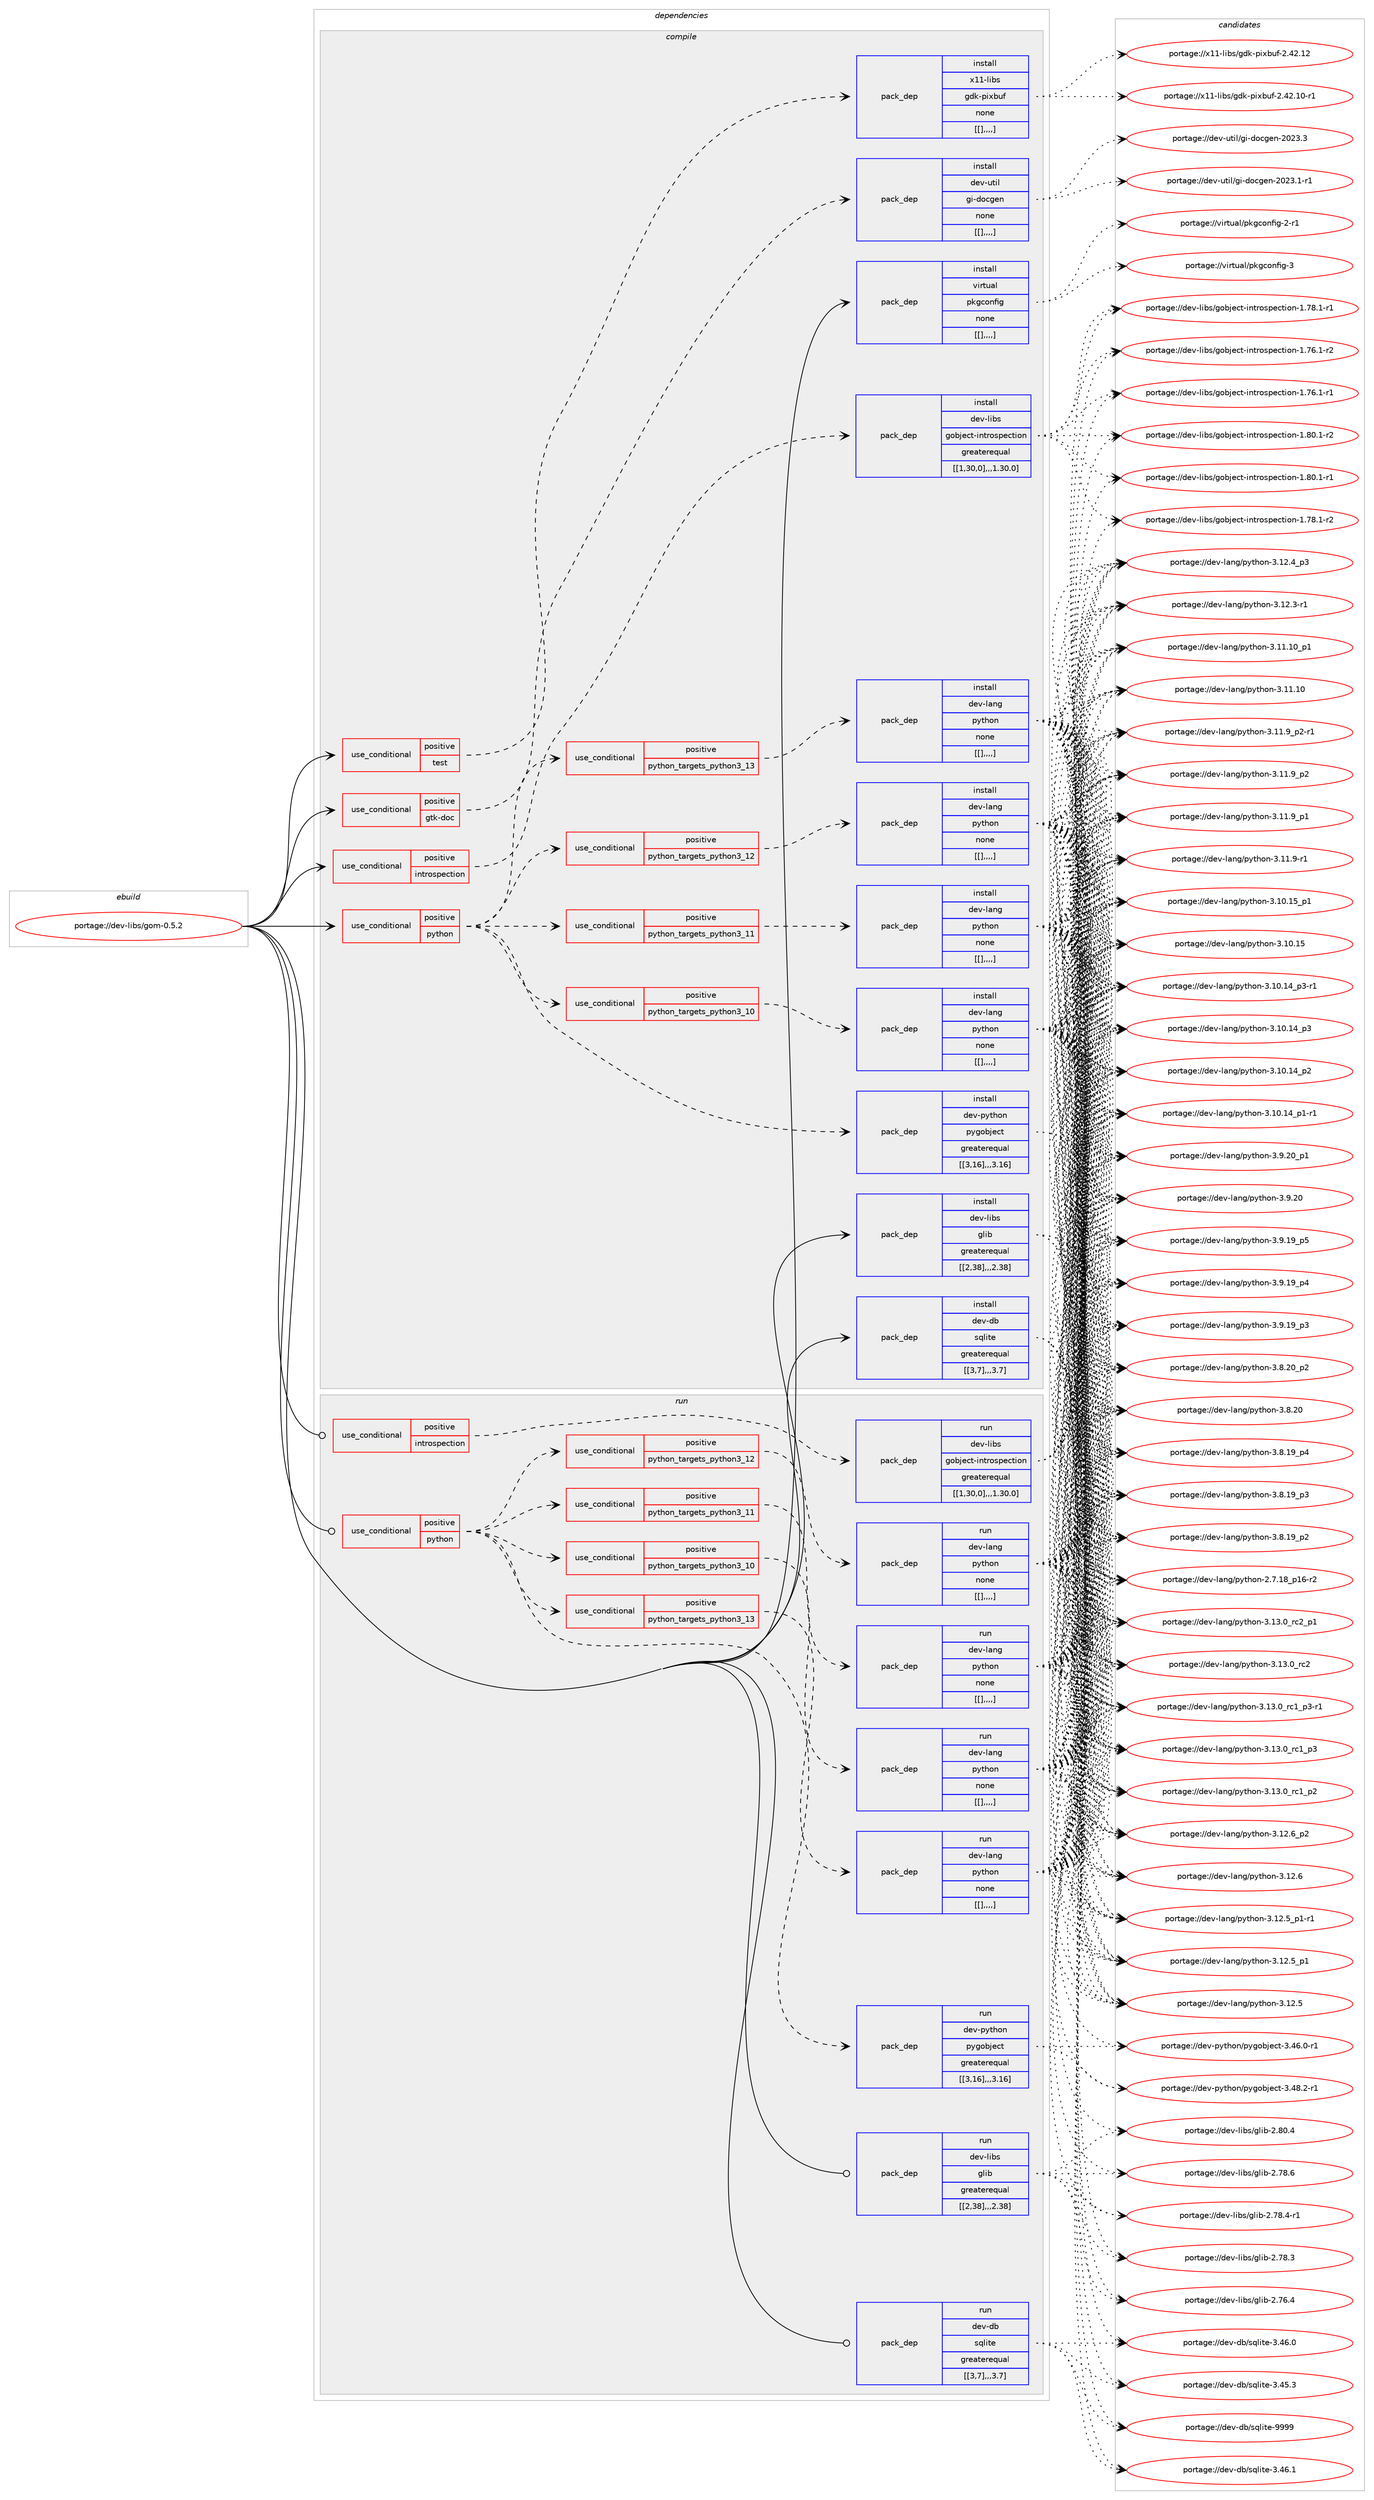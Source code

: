 digraph prolog {

# *************
# Graph options
# *************

newrank=true;
concentrate=true;
compound=true;
graph [rankdir=LR,fontname=Helvetica,fontsize=10,ranksep=1.5];#, ranksep=2.5, nodesep=0.2];
edge  [arrowhead=vee];
node  [fontname=Helvetica,fontsize=10];

# **********
# The ebuild
# **********

subgraph cluster_leftcol {
color=gray;
label=<<i>ebuild</i>>;
id [label="portage://dev-libs/gom-0.5.2", color=red, width=4, href="../dev-libs/gom-0.5.2.svg"];
}

# ****************
# The dependencies
# ****************

subgraph cluster_midcol {
color=gray;
label=<<i>dependencies</i>>;
subgraph cluster_compile {
fillcolor="#eeeeee";
style=filled;
label=<<i>compile</i>>;
subgraph cond27204 {
dependency109632 [label=<<TABLE BORDER="0" CELLBORDER="1" CELLSPACING="0" CELLPADDING="4"><TR><TD ROWSPAN="3" CELLPADDING="10">use_conditional</TD></TR><TR><TD>positive</TD></TR><TR><TD>gtk-doc</TD></TR></TABLE>>, shape=none, color=red];
subgraph pack81289 {
dependency109633 [label=<<TABLE BORDER="0" CELLBORDER="1" CELLSPACING="0" CELLPADDING="4" WIDTH="220"><TR><TD ROWSPAN="6" CELLPADDING="30">pack_dep</TD></TR><TR><TD WIDTH="110">install</TD></TR><TR><TD>dev-util</TD></TR><TR><TD>gi-docgen</TD></TR><TR><TD>none</TD></TR><TR><TD>[[],,,,]</TD></TR></TABLE>>, shape=none, color=blue];
}
dependency109632:e -> dependency109633:w [weight=20,style="dashed",arrowhead="vee"];
}
id:e -> dependency109632:w [weight=20,style="solid",arrowhead="vee"];
subgraph cond27205 {
dependency109634 [label=<<TABLE BORDER="0" CELLBORDER="1" CELLSPACING="0" CELLPADDING="4"><TR><TD ROWSPAN="3" CELLPADDING="10">use_conditional</TD></TR><TR><TD>positive</TD></TR><TR><TD>introspection</TD></TR></TABLE>>, shape=none, color=red];
subgraph pack81290 {
dependency109635 [label=<<TABLE BORDER="0" CELLBORDER="1" CELLSPACING="0" CELLPADDING="4" WIDTH="220"><TR><TD ROWSPAN="6" CELLPADDING="30">pack_dep</TD></TR><TR><TD WIDTH="110">install</TD></TR><TR><TD>dev-libs</TD></TR><TR><TD>gobject-introspection</TD></TR><TR><TD>greaterequal</TD></TR><TR><TD>[[1,30,0],,,1.30.0]</TD></TR></TABLE>>, shape=none, color=blue];
}
dependency109634:e -> dependency109635:w [weight=20,style="dashed",arrowhead="vee"];
}
id:e -> dependency109634:w [weight=20,style="solid",arrowhead="vee"];
subgraph cond27206 {
dependency109636 [label=<<TABLE BORDER="0" CELLBORDER="1" CELLSPACING="0" CELLPADDING="4"><TR><TD ROWSPAN="3" CELLPADDING="10">use_conditional</TD></TR><TR><TD>positive</TD></TR><TR><TD>python</TD></TR></TABLE>>, shape=none, color=red];
subgraph cond27207 {
dependency109637 [label=<<TABLE BORDER="0" CELLBORDER="1" CELLSPACING="0" CELLPADDING="4"><TR><TD ROWSPAN="3" CELLPADDING="10">use_conditional</TD></TR><TR><TD>positive</TD></TR><TR><TD>python_targets_python3_10</TD></TR></TABLE>>, shape=none, color=red];
subgraph pack81291 {
dependency109638 [label=<<TABLE BORDER="0" CELLBORDER="1" CELLSPACING="0" CELLPADDING="4" WIDTH="220"><TR><TD ROWSPAN="6" CELLPADDING="30">pack_dep</TD></TR><TR><TD WIDTH="110">install</TD></TR><TR><TD>dev-lang</TD></TR><TR><TD>python</TD></TR><TR><TD>none</TD></TR><TR><TD>[[],,,,]</TD></TR></TABLE>>, shape=none, color=blue];
}
dependency109637:e -> dependency109638:w [weight=20,style="dashed",arrowhead="vee"];
}
dependency109636:e -> dependency109637:w [weight=20,style="dashed",arrowhead="vee"];
subgraph cond27208 {
dependency109639 [label=<<TABLE BORDER="0" CELLBORDER="1" CELLSPACING="0" CELLPADDING="4"><TR><TD ROWSPAN="3" CELLPADDING="10">use_conditional</TD></TR><TR><TD>positive</TD></TR><TR><TD>python_targets_python3_11</TD></TR></TABLE>>, shape=none, color=red];
subgraph pack81292 {
dependency109640 [label=<<TABLE BORDER="0" CELLBORDER="1" CELLSPACING="0" CELLPADDING="4" WIDTH="220"><TR><TD ROWSPAN="6" CELLPADDING="30">pack_dep</TD></TR><TR><TD WIDTH="110">install</TD></TR><TR><TD>dev-lang</TD></TR><TR><TD>python</TD></TR><TR><TD>none</TD></TR><TR><TD>[[],,,,]</TD></TR></TABLE>>, shape=none, color=blue];
}
dependency109639:e -> dependency109640:w [weight=20,style="dashed",arrowhead="vee"];
}
dependency109636:e -> dependency109639:w [weight=20,style="dashed",arrowhead="vee"];
subgraph cond27209 {
dependency109641 [label=<<TABLE BORDER="0" CELLBORDER="1" CELLSPACING="0" CELLPADDING="4"><TR><TD ROWSPAN="3" CELLPADDING="10">use_conditional</TD></TR><TR><TD>positive</TD></TR><TR><TD>python_targets_python3_12</TD></TR></TABLE>>, shape=none, color=red];
subgraph pack81293 {
dependency109642 [label=<<TABLE BORDER="0" CELLBORDER="1" CELLSPACING="0" CELLPADDING="4" WIDTH="220"><TR><TD ROWSPAN="6" CELLPADDING="30">pack_dep</TD></TR><TR><TD WIDTH="110">install</TD></TR><TR><TD>dev-lang</TD></TR><TR><TD>python</TD></TR><TR><TD>none</TD></TR><TR><TD>[[],,,,]</TD></TR></TABLE>>, shape=none, color=blue];
}
dependency109641:e -> dependency109642:w [weight=20,style="dashed",arrowhead="vee"];
}
dependency109636:e -> dependency109641:w [weight=20,style="dashed",arrowhead="vee"];
subgraph cond27210 {
dependency109643 [label=<<TABLE BORDER="0" CELLBORDER="1" CELLSPACING="0" CELLPADDING="4"><TR><TD ROWSPAN="3" CELLPADDING="10">use_conditional</TD></TR><TR><TD>positive</TD></TR><TR><TD>python_targets_python3_13</TD></TR></TABLE>>, shape=none, color=red];
subgraph pack81294 {
dependency109644 [label=<<TABLE BORDER="0" CELLBORDER="1" CELLSPACING="0" CELLPADDING="4" WIDTH="220"><TR><TD ROWSPAN="6" CELLPADDING="30">pack_dep</TD></TR><TR><TD WIDTH="110">install</TD></TR><TR><TD>dev-lang</TD></TR><TR><TD>python</TD></TR><TR><TD>none</TD></TR><TR><TD>[[],,,,]</TD></TR></TABLE>>, shape=none, color=blue];
}
dependency109643:e -> dependency109644:w [weight=20,style="dashed",arrowhead="vee"];
}
dependency109636:e -> dependency109643:w [weight=20,style="dashed",arrowhead="vee"];
subgraph pack81295 {
dependency109645 [label=<<TABLE BORDER="0" CELLBORDER="1" CELLSPACING="0" CELLPADDING="4" WIDTH="220"><TR><TD ROWSPAN="6" CELLPADDING="30">pack_dep</TD></TR><TR><TD WIDTH="110">install</TD></TR><TR><TD>dev-python</TD></TR><TR><TD>pygobject</TD></TR><TR><TD>greaterequal</TD></TR><TR><TD>[[3,16],,,3.16]</TD></TR></TABLE>>, shape=none, color=blue];
}
dependency109636:e -> dependency109645:w [weight=20,style="dashed",arrowhead="vee"];
}
id:e -> dependency109636:w [weight=20,style="solid",arrowhead="vee"];
subgraph cond27211 {
dependency109646 [label=<<TABLE BORDER="0" CELLBORDER="1" CELLSPACING="0" CELLPADDING="4"><TR><TD ROWSPAN="3" CELLPADDING="10">use_conditional</TD></TR><TR><TD>positive</TD></TR><TR><TD>test</TD></TR></TABLE>>, shape=none, color=red];
subgraph pack81296 {
dependency109647 [label=<<TABLE BORDER="0" CELLBORDER="1" CELLSPACING="0" CELLPADDING="4" WIDTH="220"><TR><TD ROWSPAN="6" CELLPADDING="30">pack_dep</TD></TR><TR><TD WIDTH="110">install</TD></TR><TR><TD>x11-libs</TD></TR><TR><TD>gdk-pixbuf</TD></TR><TR><TD>none</TD></TR><TR><TD>[[],,,,]</TD></TR></TABLE>>, shape=none, color=blue];
}
dependency109646:e -> dependency109647:w [weight=20,style="dashed",arrowhead="vee"];
}
id:e -> dependency109646:w [weight=20,style="solid",arrowhead="vee"];
subgraph pack81297 {
dependency109648 [label=<<TABLE BORDER="0" CELLBORDER="1" CELLSPACING="0" CELLPADDING="4" WIDTH="220"><TR><TD ROWSPAN="6" CELLPADDING="30">pack_dep</TD></TR><TR><TD WIDTH="110">install</TD></TR><TR><TD>dev-db</TD></TR><TR><TD>sqlite</TD></TR><TR><TD>greaterequal</TD></TR><TR><TD>[[3,7],,,3.7]</TD></TR></TABLE>>, shape=none, color=blue];
}
id:e -> dependency109648:w [weight=20,style="solid",arrowhead="vee"];
subgraph pack81298 {
dependency109649 [label=<<TABLE BORDER="0" CELLBORDER="1" CELLSPACING="0" CELLPADDING="4" WIDTH="220"><TR><TD ROWSPAN="6" CELLPADDING="30">pack_dep</TD></TR><TR><TD WIDTH="110">install</TD></TR><TR><TD>dev-libs</TD></TR><TR><TD>glib</TD></TR><TR><TD>greaterequal</TD></TR><TR><TD>[[2,38],,,2.38]</TD></TR></TABLE>>, shape=none, color=blue];
}
id:e -> dependency109649:w [weight=20,style="solid",arrowhead="vee"];
subgraph pack81299 {
dependency109650 [label=<<TABLE BORDER="0" CELLBORDER="1" CELLSPACING="0" CELLPADDING="4" WIDTH="220"><TR><TD ROWSPAN="6" CELLPADDING="30">pack_dep</TD></TR><TR><TD WIDTH="110">install</TD></TR><TR><TD>virtual</TD></TR><TR><TD>pkgconfig</TD></TR><TR><TD>none</TD></TR><TR><TD>[[],,,,]</TD></TR></TABLE>>, shape=none, color=blue];
}
id:e -> dependency109650:w [weight=20,style="solid",arrowhead="vee"];
}
subgraph cluster_compileandrun {
fillcolor="#eeeeee";
style=filled;
label=<<i>compile and run</i>>;
}
subgraph cluster_run {
fillcolor="#eeeeee";
style=filled;
label=<<i>run</i>>;
subgraph cond27212 {
dependency109651 [label=<<TABLE BORDER="0" CELLBORDER="1" CELLSPACING="0" CELLPADDING="4"><TR><TD ROWSPAN="3" CELLPADDING="10">use_conditional</TD></TR><TR><TD>positive</TD></TR><TR><TD>introspection</TD></TR></TABLE>>, shape=none, color=red];
subgraph pack81300 {
dependency109652 [label=<<TABLE BORDER="0" CELLBORDER="1" CELLSPACING="0" CELLPADDING="4" WIDTH="220"><TR><TD ROWSPAN="6" CELLPADDING="30">pack_dep</TD></TR><TR><TD WIDTH="110">run</TD></TR><TR><TD>dev-libs</TD></TR><TR><TD>gobject-introspection</TD></TR><TR><TD>greaterequal</TD></TR><TR><TD>[[1,30,0],,,1.30.0]</TD></TR></TABLE>>, shape=none, color=blue];
}
dependency109651:e -> dependency109652:w [weight=20,style="dashed",arrowhead="vee"];
}
id:e -> dependency109651:w [weight=20,style="solid",arrowhead="odot"];
subgraph cond27213 {
dependency109653 [label=<<TABLE BORDER="0" CELLBORDER="1" CELLSPACING="0" CELLPADDING="4"><TR><TD ROWSPAN="3" CELLPADDING="10">use_conditional</TD></TR><TR><TD>positive</TD></TR><TR><TD>python</TD></TR></TABLE>>, shape=none, color=red];
subgraph cond27214 {
dependency109654 [label=<<TABLE BORDER="0" CELLBORDER="1" CELLSPACING="0" CELLPADDING="4"><TR><TD ROWSPAN="3" CELLPADDING="10">use_conditional</TD></TR><TR><TD>positive</TD></TR><TR><TD>python_targets_python3_10</TD></TR></TABLE>>, shape=none, color=red];
subgraph pack81301 {
dependency109655 [label=<<TABLE BORDER="0" CELLBORDER="1" CELLSPACING="0" CELLPADDING="4" WIDTH="220"><TR><TD ROWSPAN="6" CELLPADDING="30">pack_dep</TD></TR><TR><TD WIDTH="110">run</TD></TR><TR><TD>dev-lang</TD></TR><TR><TD>python</TD></TR><TR><TD>none</TD></TR><TR><TD>[[],,,,]</TD></TR></TABLE>>, shape=none, color=blue];
}
dependency109654:e -> dependency109655:w [weight=20,style="dashed",arrowhead="vee"];
}
dependency109653:e -> dependency109654:w [weight=20,style="dashed",arrowhead="vee"];
subgraph cond27215 {
dependency109656 [label=<<TABLE BORDER="0" CELLBORDER="1" CELLSPACING="0" CELLPADDING="4"><TR><TD ROWSPAN="3" CELLPADDING="10">use_conditional</TD></TR><TR><TD>positive</TD></TR><TR><TD>python_targets_python3_11</TD></TR></TABLE>>, shape=none, color=red];
subgraph pack81302 {
dependency109657 [label=<<TABLE BORDER="0" CELLBORDER="1" CELLSPACING="0" CELLPADDING="4" WIDTH="220"><TR><TD ROWSPAN="6" CELLPADDING="30">pack_dep</TD></TR><TR><TD WIDTH="110">run</TD></TR><TR><TD>dev-lang</TD></TR><TR><TD>python</TD></TR><TR><TD>none</TD></TR><TR><TD>[[],,,,]</TD></TR></TABLE>>, shape=none, color=blue];
}
dependency109656:e -> dependency109657:w [weight=20,style="dashed",arrowhead="vee"];
}
dependency109653:e -> dependency109656:w [weight=20,style="dashed",arrowhead="vee"];
subgraph cond27216 {
dependency109658 [label=<<TABLE BORDER="0" CELLBORDER="1" CELLSPACING="0" CELLPADDING="4"><TR><TD ROWSPAN="3" CELLPADDING="10">use_conditional</TD></TR><TR><TD>positive</TD></TR><TR><TD>python_targets_python3_12</TD></TR></TABLE>>, shape=none, color=red];
subgraph pack81303 {
dependency109659 [label=<<TABLE BORDER="0" CELLBORDER="1" CELLSPACING="0" CELLPADDING="4" WIDTH="220"><TR><TD ROWSPAN="6" CELLPADDING="30">pack_dep</TD></TR><TR><TD WIDTH="110">run</TD></TR><TR><TD>dev-lang</TD></TR><TR><TD>python</TD></TR><TR><TD>none</TD></TR><TR><TD>[[],,,,]</TD></TR></TABLE>>, shape=none, color=blue];
}
dependency109658:e -> dependency109659:w [weight=20,style="dashed",arrowhead="vee"];
}
dependency109653:e -> dependency109658:w [weight=20,style="dashed",arrowhead="vee"];
subgraph cond27217 {
dependency109660 [label=<<TABLE BORDER="0" CELLBORDER="1" CELLSPACING="0" CELLPADDING="4"><TR><TD ROWSPAN="3" CELLPADDING="10">use_conditional</TD></TR><TR><TD>positive</TD></TR><TR><TD>python_targets_python3_13</TD></TR></TABLE>>, shape=none, color=red];
subgraph pack81304 {
dependency109661 [label=<<TABLE BORDER="0" CELLBORDER="1" CELLSPACING="0" CELLPADDING="4" WIDTH="220"><TR><TD ROWSPAN="6" CELLPADDING="30">pack_dep</TD></TR><TR><TD WIDTH="110">run</TD></TR><TR><TD>dev-lang</TD></TR><TR><TD>python</TD></TR><TR><TD>none</TD></TR><TR><TD>[[],,,,]</TD></TR></TABLE>>, shape=none, color=blue];
}
dependency109660:e -> dependency109661:w [weight=20,style="dashed",arrowhead="vee"];
}
dependency109653:e -> dependency109660:w [weight=20,style="dashed",arrowhead="vee"];
subgraph pack81305 {
dependency109662 [label=<<TABLE BORDER="0" CELLBORDER="1" CELLSPACING="0" CELLPADDING="4" WIDTH="220"><TR><TD ROWSPAN="6" CELLPADDING="30">pack_dep</TD></TR><TR><TD WIDTH="110">run</TD></TR><TR><TD>dev-python</TD></TR><TR><TD>pygobject</TD></TR><TR><TD>greaterequal</TD></TR><TR><TD>[[3,16],,,3.16]</TD></TR></TABLE>>, shape=none, color=blue];
}
dependency109653:e -> dependency109662:w [weight=20,style="dashed",arrowhead="vee"];
}
id:e -> dependency109653:w [weight=20,style="solid",arrowhead="odot"];
subgraph pack81306 {
dependency109663 [label=<<TABLE BORDER="0" CELLBORDER="1" CELLSPACING="0" CELLPADDING="4" WIDTH="220"><TR><TD ROWSPAN="6" CELLPADDING="30">pack_dep</TD></TR><TR><TD WIDTH="110">run</TD></TR><TR><TD>dev-db</TD></TR><TR><TD>sqlite</TD></TR><TR><TD>greaterequal</TD></TR><TR><TD>[[3,7],,,3.7]</TD></TR></TABLE>>, shape=none, color=blue];
}
id:e -> dependency109663:w [weight=20,style="solid",arrowhead="odot"];
subgraph pack81307 {
dependency109664 [label=<<TABLE BORDER="0" CELLBORDER="1" CELLSPACING="0" CELLPADDING="4" WIDTH="220"><TR><TD ROWSPAN="6" CELLPADDING="30">pack_dep</TD></TR><TR><TD WIDTH="110">run</TD></TR><TR><TD>dev-libs</TD></TR><TR><TD>glib</TD></TR><TR><TD>greaterequal</TD></TR><TR><TD>[[2,38],,,2.38]</TD></TR></TABLE>>, shape=none, color=blue];
}
id:e -> dependency109664:w [weight=20,style="solid",arrowhead="odot"];
}
}

# **************
# The candidates
# **************

subgraph cluster_choices {
rank=same;
color=gray;
label=<<i>candidates</i>>;

subgraph choice81289 {
color=black;
nodesep=1;
choice1001011184511711610510847103105451001119910310111045504850514651 [label="portage://dev-util/gi-docgen-2023.3", color=red, width=4,href="../dev-util/gi-docgen-2023.3.svg"];
choice10010111845117116105108471031054510011199103101110455048505146494511449 [label="portage://dev-util/gi-docgen-2023.1-r1", color=red, width=4,href="../dev-util/gi-docgen-2023.1-r1.svg"];
dependency109633:e -> choice1001011184511711610510847103105451001119910310111045504850514651:w [style=dotted,weight="100"];
dependency109633:e -> choice10010111845117116105108471031054510011199103101110455048505146494511449:w [style=dotted,weight="100"];
}
subgraph choice81290 {
color=black;
nodesep=1;
choice10010111845108105981154710311198106101991164510511011611411111511210199116105111110454946564846494511450 [label="portage://dev-libs/gobject-introspection-1.80.1-r2", color=red, width=4,href="../dev-libs/gobject-introspection-1.80.1-r2.svg"];
choice10010111845108105981154710311198106101991164510511011611411111511210199116105111110454946564846494511449 [label="portage://dev-libs/gobject-introspection-1.80.1-r1", color=red, width=4,href="../dev-libs/gobject-introspection-1.80.1-r1.svg"];
choice10010111845108105981154710311198106101991164510511011611411111511210199116105111110454946555646494511450 [label="portage://dev-libs/gobject-introspection-1.78.1-r2", color=red, width=4,href="../dev-libs/gobject-introspection-1.78.1-r2.svg"];
choice10010111845108105981154710311198106101991164510511011611411111511210199116105111110454946555646494511449 [label="portage://dev-libs/gobject-introspection-1.78.1-r1", color=red, width=4,href="../dev-libs/gobject-introspection-1.78.1-r1.svg"];
choice10010111845108105981154710311198106101991164510511011611411111511210199116105111110454946555446494511450 [label="portage://dev-libs/gobject-introspection-1.76.1-r2", color=red, width=4,href="../dev-libs/gobject-introspection-1.76.1-r2.svg"];
choice10010111845108105981154710311198106101991164510511011611411111511210199116105111110454946555446494511449 [label="portage://dev-libs/gobject-introspection-1.76.1-r1", color=red, width=4,href="../dev-libs/gobject-introspection-1.76.1-r1.svg"];
dependency109635:e -> choice10010111845108105981154710311198106101991164510511011611411111511210199116105111110454946564846494511450:w [style=dotted,weight="100"];
dependency109635:e -> choice10010111845108105981154710311198106101991164510511011611411111511210199116105111110454946564846494511449:w [style=dotted,weight="100"];
dependency109635:e -> choice10010111845108105981154710311198106101991164510511011611411111511210199116105111110454946555646494511450:w [style=dotted,weight="100"];
dependency109635:e -> choice10010111845108105981154710311198106101991164510511011611411111511210199116105111110454946555646494511449:w [style=dotted,weight="100"];
dependency109635:e -> choice10010111845108105981154710311198106101991164510511011611411111511210199116105111110454946555446494511450:w [style=dotted,weight="100"];
dependency109635:e -> choice10010111845108105981154710311198106101991164510511011611411111511210199116105111110454946555446494511449:w [style=dotted,weight="100"];
}
subgraph choice81291 {
color=black;
nodesep=1;
choice100101118451089711010347112121116104111110455146495146489511499509511249 [label="portage://dev-lang/python-3.13.0_rc2_p1", color=red, width=4,href="../dev-lang/python-3.13.0_rc2_p1.svg"];
choice10010111845108971101034711212111610411111045514649514648951149950 [label="portage://dev-lang/python-3.13.0_rc2", color=red, width=4,href="../dev-lang/python-3.13.0_rc2.svg"];
choice1001011184510897110103471121211161041111104551464951464895114994995112514511449 [label="portage://dev-lang/python-3.13.0_rc1_p3-r1", color=red, width=4,href="../dev-lang/python-3.13.0_rc1_p3-r1.svg"];
choice100101118451089711010347112121116104111110455146495146489511499499511251 [label="portage://dev-lang/python-3.13.0_rc1_p3", color=red, width=4,href="../dev-lang/python-3.13.0_rc1_p3.svg"];
choice100101118451089711010347112121116104111110455146495146489511499499511250 [label="portage://dev-lang/python-3.13.0_rc1_p2", color=red, width=4,href="../dev-lang/python-3.13.0_rc1_p2.svg"];
choice100101118451089711010347112121116104111110455146495046549511250 [label="portage://dev-lang/python-3.12.6_p2", color=red, width=4,href="../dev-lang/python-3.12.6_p2.svg"];
choice10010111845108971101034711212111610411111045514649504654 [label="portage://dev-lang/python-3.12.6", color=red, width=4,href="../dev-lang/python-3.12.6.svg"];
choice1001011184510897110103471121211161041111104551464950465395112494511449 [label="portage://dev-lang/python-3.12.5_p1-r1", color=red, width=4,href="../dev-lang/python-3.12.5_p1-r1.svg"];
choice100101118451089711010347112121116104111110455146495046539511249 [label="portage://dev-lang/python-3.12.5_p1", color=red, width=4,href="../dev-lang/python-3.12.5_p1.svg"];
choice10010111845108971101034711212111610411111045514649504653 [label="portage://dev-lang/python-3.12.5", color=red, width=4,href="../dev-lang/python-3.12.5.svg"];
choice100101118451089711010347112121116104111110455146495046529511251 [label="portage://dev-lang/python-3.12.4_p3", color=red, width=4,href="../dev-lang/python-3.12.4_p3.svg"];
choice100101118451089711010347112121116104111110455146495046514511449 [label="portage://dev-lang/python-3.12.3-r1", color=red, width=4,href="../dev-lang/python-3.12.3-r1.svg"];
choice10010111845108971101034711212111610411111045514649494649489511249 [label="portage://dev-lang/python-3.11.10_p1", color=red, width=4,href="../dev-lang/python-3.11.10_p1.svg"];
choice1001011184510897110103471121211161041111104551464949464948 [label="portage://dev-lang/python-3.11.10", color=red, width=4,href="../dev-lang/python-3.11.10.svg"];
choice1001011184510897110103471121211161041111104551464949465795112504511449 [label="portage://dev-lang/python-3.11.9_p2-r1", color=red, width=4,href="../dev-lang/python-3.11.9_p2-r1.svg"];
choice100101118451089711010347112121116104111110455146494946579511250 [label="portage://dev-lang/python-3.11.9_p2", color=red, width=4,href="../dev-lang/python-3.11.9_p2.svg"];
choice100101118451089711010347112121116104111110455146494946579511249 [label="portage://dev-lang/python-3.11.9_p1", color=red, width=4,href="../dev-lang/python-3.11.9_p1.svg"];
choice100101118451089711010347112121116104111110455146494946574511449 [label="portage://dev-lang/python-3.11.9-r1", color=red, width=4,href="../dev-lang/python-3.11.9-r1.svg"];
choice10010111845108971101034711212111610411111045514649484649539511249 [label="portage://dev-lang/python-3.10.15_p1", color=red, width=4,href="../dev-lang/python-3.10.15_p1.svg"];
choice1001011184510897110103471121211161041111104551464948464953 [label="portage://dev-lang/python-3.10.15", color=red, width=4,href="../dev-lang/python-3.10.15.svg"];
choice100101118451089711010347112121116104111110455146494846495295112514511449 [label="portage://dev-lang/python-3.10.14_p3-r1", color=red, width=4,href="../dev-lang/python-3.10.14_p3-r1.svg"];
choice10010111845108971101034711212111610411111045514649484649529511251 [label="portage://dev-lang/python-3.10.14_p3", color=red, width=4,href="../dev-lang/python-3.10.14_p3.svg"];
choice10010111845108971101034711212111610411111045514649484649529511250 [label="portage://dev-lang/python-3.10.14_p2", color=red, width=4,href="../dev-lang/python-3.10.14_p2.svg"];
choice100101118451089711010347112121116104111110455146494846495295112494511449 [label="portage://dev-lang/python-3.10.14_p1-r1", color=red, width=4,href="../dev-lang/python-3.10.14_p1-r1.svg"];
choice100101118451089711010347112121116104111110455146574650489511249 [label="portage://dev-lang/python-3.9.20_p1", color=red, width=4,href="../dev-lang/python-3.9.20_p1.svg"];
choice10010111845108971101034711212111610411111045514657465048 [label="portage://dev-lang/python-3.9.20", color=red, width=4,href="../dev-lang/python-3.9.20.svg"];
choice100101118451089711010347112121116104111110455146574649579511253 [label="portage://dev-lang/python-3.9.19_p5", color=red, width=4,href="../dev-lang/python-3.9.19_p5.svg"];
choice100101118451089711010347112121116104111110455146574649579511252 [label="portage://dev-lang/python-3.9.19_p4", color=red, width=4,href="../dev-lang/python-3.9.19_p4.svg"];
choice100101118451089711010347112121116104111110455146574649579511251 [label="portage://dev-lang/python-3.9.19_p3", color=red, width=4,href="../dev-lang/python-3.9.19_p3.svg"];
choice100101118451089711010347112121116104111110455146564650489511250 [label="portage://dev-lang/python-3.8.20_p2", color=red, width=4,href="../dev-lang/python-3.8.20_p2.svg"];
choice10010111845108971101034711212111610411111045514656465048 [label="portage://dev-lang/python-3.8.20", color=red, width=4,href="../dev-lang/python-3.8.20.svg"];
choice100101118451089711010347112121116104111110455146564649579511252 [label="portage://dev-lang/python-3.8.19_p4", color=red, width=4,href="../dev-lang/python-3.8.19_p4.svg"];
choice100101118451089711010347112121116104111110455146564649579511251 [label="portage://dev-lang/python-3.8.19_p3", color=red, width=4,href="../dev-lang/python-3.8.19_p3.svg"];
choice100101118451089711010347112121116104111110455146564649579511250 [label="portage://dev-lang/python-3.8.19_p2", color=red, width=4,href="../dev-lang/python-3.8.19_p2.svg"];
choice100101118451089711010347112121116104111110455046554649569511249544511450 [label="portage://dev-lang/python-2.7.18_p16-r2", color=red, width=4,href="../dev-lang/python-2.7.18_p16-r2.svg"];
dependency109638:e -> choice100101118451089711010347112121116104111110455146495146489511499509511249:w [style=dotted,weight="100"];
dependency109638:e -> choice10010111845108971101034711212111610411111045514649514648951149950:w [style=dotted,weight="100"];
dependency109638:e -> choice1001011184510897110103471121211161041111104551464951464895114994995112514511449:w [style=dotted,weight="100"];
dependency109638:e -> choice100101118451089711010347112121116104111110455146495146489511499499511251:w [style=dotted,weight="100"];
dependency109638:e -> choice100101118451089711010347112121116104111110455146495146489511499499511250:w [style=dotted,weight="100"];
dependency109638:e -> choice100101118451089711010347112121116104111110455146495046549511250:w [style=dotted,weight="100"];
dependency109638:e -> choice10010111845108971101034711212111610411111045514649504654:w [style=dotted,weight="100"];
dependency109638:e -> choice1001011184510897110103471121211161041111104551464950465395112494511449:w [style=dotted,weight="100"];
dependency109638:e -> choice100101118451089711010347112121116104111110455146495046539511249:w [style=dotted,weight="100"];
dependency109638:e -> choice10010111845108971101034711212111610411111045514649504653:w [style=dotted,weight="100"];
dependency109638:e -> choice100101118451089711010347112121116104111110455146495046529511251:w [style=dotted,weight="100"];
dependency109638:e -> choice100101118451089711010347112121116104111110455146495046514511449:w [style=dotted,weight="100"];
dependency109638:e -> choice10010111845108971101034711212111610411111045514649494649489511249:w [style=dotted,weight="100"];
dependency109638:e -> choice1001011184510897110103471121211161041111104551464949464948:w [style=dotted,weight="100"];
dependency109638:e -> choice1001011184510897110103471121211161041111104551464949465795112504511449:w [style=dotted,weight="100"];
dependency109638:e -> choice100101118451089711010347112121116104111110455146494946579511250:w [style=dotted,weight="100"];
dependency109638:e -> choice100101118451089711010347112121116104111110455146494946579511249:w [style=dotted,weight="100"];
dependency109638:e -> choice100101118451089711010347112121116104111110455146494946574511449:w [style=dotted,weight="100"];
dependency109638:e -> choice10010111845108971101034711212111610411111045514649484649539511249:w [style=dotted,weight="100"];
dependency109638:e -> choice1001011184510897110103471121211161041111104551464948464953:w [style=dotted,weight="100"];
dependency109638:e -> choice100101118451089711010347112121116104111110455146494846495295112514511449:w [style=dotted,weight="100"];
dependency109638:e -> choice10010111845108971101034711212111610411111045514649484649529511251:w [style=dotted,weight="100"];
dependency109638:e -> choice10010111845108971101034711212111610411111045514649484649529511250:w [style=dotted,weight="100"];
dependency109638:e -> choice100101118451089711010347112121116104111110455146494846495295112494511449:w [style=dotted,weight="100"];
dependency109638:e -> choice100101118451089711010347112121116104111110455146574650489511249:w [style=dotted,weight="100"];
dependency109638:e -> choice10010111845108971101034711212111610411111045514657465048:w [style=dotted,weight="100"];
dependency109638:e -> choice100101118451089711010347112121116104111110455146574649579511253:w [style=dotted,weight="100"];
dependency109638:e -> choice100101118451089711010347112121116104111110455146574649579511252:w [style=dotted,weight="100"];
dependency109638:e -> choice100101118451089711010347112121116104111110455146574649579511251:w [style=dotted,weight="100"];
dependency109638:e -> choice100101118451089711010347112121116104111110455146564650489511250:w [style=dotted,weight="100"];
dependency109638:e -> choice10010111845108971101034711212111610411111045514656465048:w [style=dotted,weight="100"];
dependency109638:e -> choice100101118451089711010347112121116104111110455146564649579511252:w [style=dotted,weight="100"];
dependency109638:e -> choice100101118451089711010347112121116104111110455146564649579511251:w [style=dotted,weight="100"];
dependency109638:e -> choice100101118451089711010347112121116104111110455146564649579511250:w [style=dotted,weight="100"];
dependency109638:e -> choice100101118451089711010347112121116104111110455046554649569511249544511450:w [style=dotted,weight="100"];
}
subgraph choice81292 {
color=black;
nodesep=1;
choice100101118451089711010347112121116104111110455146495146489511499509511249 [label="portage://dev-lang/python-3.13.0_rc2_p1", color=red, width=4,href="../dev-lang/python-3.13.0_rc2_p1.svg"];
choice10010111845108971101034711212111610411111045514649514648951149950 [label="portage://dev-lang/python-3.13.0_rc2", color=red, width=4,href="../dev-lang/python-3.13.0_rc2.svg"];
choice1001011184510897110103471121211161041111104551464951464895114994995112514511449 [label="portage://dev-lang/python-3.13.0_rc1_p3-r1", color=red, width=4,href="../dev-lang/python-3.13.0_rc1_p3-r1.svg"];
choice100101118451089711010347112121116104111110455146495146489511499499511251 [label="portage://dev-lang/python-3.13.0_rc1_p3", color=red, width=4,href="../dev-lang/python-3.13.0_rc1_p3.svg"];
choice100101118451089711010347112121116104111110455146495146489511499499511250 [label="portage://dev-lang/python-3.13.0_rc1_p2", color=red, width=4,href="../dev-lang/python-3.13.0_rc1_p2.svg"];
choice100101118451089711010347112121116104111110455146495046549511250 [label="portage://dev-lang/python-3.12.6_p2", color=red, width=4,href="../dev-lang/python-3.12.6_p2.svg"];
choice10010111845108971101034711212111610411111045514649504654 [label="portage://dev-lang/python-3.12.6", color=red, width=4,href="../dev-lang/python-3.12.6.svg"];
choice1001011184510897110103471121211161041111104551464950465395112494511449 [label="portage://dev-lang/python-3.12.5_p1-r1", color=red, width=4,href="../dev-lang/python-3.12.5_p1-r1.svg"];
choice100101118451089711010347112121116104111110455146495046539511249 [label="portage://dev-lang/python-3.12.5_p1", color=red, width=4,href="../dev-lang/python-3.12.5_p1.svg"];
choice10010111845108971101034711212111610411111045514649504653 [label="portage://dev-lang/python-3.12.5", color=red, width=4,href="../dev-lang/python-3.12.5.svg"];
choice100101118451089711010347112121116104111110455146495046529511251 [label="portage://dev-lang/python-3.12.4_p3", color=red, width=4,href="../dev-lang/python-3.12.4_p3.svg"];
choice100101118451089711010347112121116104111110455146495046514511449 [label="portage://dev-lang/python-3.12.3-r1", color=red, width=4,href="../dev-lang/python-3.12.3-r1.svg"];
choice10010111845108971101034711212111610411111045514649494649489511249 [label="portage://dev-lang/python-3.11.10_p1", color=red, width=4,href="../dev-lang/python-3.11.10_p1.svg"];
choice1001011184510897110103471121211161041111104551464949464948 [label="portage://dev-lang/python-3.11.10", color=red, width=4,href="../dev-lang/python-3.11.10.svg"];
choice1001011184510897110103471121211161041111104551464949465795112504511449 [label="portage://dev-lang/python-3.11.9_p2-r1", color=red, width=4,href="../dev-lang/python-3.11.9_p2-r1.svg"];
choice100101118451089711010347112121116104111110455146494946579511250 [label="portage://dev-lang/python-3.11.9_p2", color=red, width=4,href="../dev-lang/python-3.11.9_p2.svg"];
choice100101118451089711010347112121116104111110455146494946579511249 [label="portage://dev-lang/python-3.11.9_p1", color=red, width=4,href="../dev-lang/python-3.11.9_p1.svg"];
choice100101118451089711010347112121116104111110455146494946574511449 [label="portage://dev-lang/python-3.11.9-r1", color=red, width=4,href="../dev-lang/python-3.11.9-r1.svg"];
choice10010111845108971101034711212111610411111045514649484649539511249 [label="portage://dev-lang/python-3.10.15_p1", color=red, width=4,href="../dev-lang/python-3.10.15_p1.svg"];
choice1001011184510897110103471121211161041111104551464948464953 [label="portage://dev-lang/python-3.10.15", color=red, width=4,href="../dev-lang/python-3.10.15.svg"];
choice100101118451089711010347112121116104111110455146494846495295112514511449 [label="portage://dev-lang/python-3.10.14_p3-r1", color=red, width=4,href="../dev-lang/python-3.10.14_p3-r1.svg"];
choice10010111845108971101034711212111610411111045514649484649529511251 [label="portage://dev-lang/python-3.10.14_p3", color=red, width=4,href="../dev-lang/python-3.10.14_p3.svg"];
choice10010111845108971101034711212111610411111045514649484649529511250 [label="portage://dev-lang/python-3.10.14_p2", color=red, width=4,href="../dev-lang/python-3.10.14_p2.svg"];
choice100101118451089711010347112121116104111110455146494846495295112494511449 [label="portage://dev-lang/python-3.10.14_p1-r1", color=red, width=4,href="../dev-lang/python-3.10.14_p1-r1.svg"];
choice100101118451089711010347112121116104111110455146574650489511249 [label="portage://dev-lang/python-3.9.20_p1", color=red, width=4,href="../dev-lang/python-3.9.20_p1.svg"];
choice10010111845108971101034711212111610411111045514657465048 [label="portage://dev-lang/python-3.9.20", color=red, width=4,href="../dev-lang/python-3.9.20.svg"];
choice100101118451089711010347112121116104111110455146574649579511253 [label="portage://dev-lang/python-3.9.19_p5", color=red, width=4,href="../dev-lang/python-3.9.19_p5.svg"];
choice100101118451089711010347112121116104111110455146574649579511252 [label="portage://dev-lang/python-3.9.19_p4", color=red, width=4,href="../dev-lang/python-3.9.19_p4.svg"];
choice100101118451089711010347112121116104111110455146574649579511251 [label="portage://dev-lang/python-3.9.19_p3", color=red, width=4,href="../dev-lang/python-3.9.19_p3.svg"];
choice100101118451089711010347112121116104111110455146564650489511250 [label="portage://dev-lang/python-3.8.20_p2", color=red, width=4,href="../dev-lang/python-3.8.20_p2.svg"];
choice10010111845108971101034711212111610411111045514656465048 [label="portage://dev-lang/python-3.8.20", color=red, width=4,href="../dev-lang/python-3.8.20.svg"];
choice100101118451089711010347112121116104111110455146564649579511252 [label="portage://dev-lang/python-3.8.19_p4", color=red, width=4,href="../dev-lang/python-3.8.19_p4.svg"];
choice100101118451089711010347112121116104111110455146564649579511251 [label="portage://dev-lang/python-3.8.19_p3", color=red, width=4,href="../dev-lang/python-3.8.19_p3.svg"];
choice100101118451089711010347112121116104111110455146564649579511250 [label="portage://dev-lang/python-3.8.19_p2", color=red, width=4,href="../dev-lang/python-3.8.19_p2.svg"];
choice100101118451089711010347112121116104111110455046554649569511249544511450 [label="portage://dev-lang/python-2.7.18_p16-r2", color=red, width=4,href="../dev-lang/python-2.7.18_p16-r2.svg"];
dependency109640:e -> choice100101118451089711010347112121116104111110455146495146489511499509511249:w [style=dotted,weight="100"];
dependency109640:e -> choice10010111845108971101034711212111610411111045514649514648951149950:w [style=dotted,weight="100"];
dependency109640:e -> choice1001011184510897110103471121211161041111104551464951464895114994995112514511449:w [style=dotted,weight="100"];
dependency109640:e -> choice100101118451089711010347112121116104111110455146495146489511499499511251:w [style=dotted,weight="100"];
dependency109640:e -> choice100101118451089711010347112121116104111110455146495146489511499499511250:w [style=dotted,weight="100"];
dependency109640:e -> choice100101118451089711010347112121116104111110455146495046549511250:w [style=dotted,weight="100"];
dependency109640:e -> choice10010111845108971101034711212111610411111045514649504654:w [style=dotted,weight="100"];
dependency109640:e -> choice1001011184510897110103471121211161041111104551464950465395112494511449:w [style=dotted,weight="100"];
dependency109640:e -> choice100101118451089711010347112121116104111110455146495046539511249:w [style=dotted,weight="100"];
dependency109640:e -> choice10010111845108971101034711212111610411111045514649504653:w [style=dotted,weight="100"];
dependency109640:e -> choice100101118451089711010347112121116104111110455146495046529511251:w [style=dotted,weight="100"];
dependency109640:e -> choice100101118451089711010347112121116104111110455146495046514511449:w [style=dotted,weight="100"];
dependency109640:e -> choice10010111845108971101034711212111610411111045514649494649489511249:w [style=dotted,weight="100"];
dependency109640:e -> choice1001011184510897110103471121211161041111104551464949464948:w [style=dotted,weight="100"];
dependency109640:e -> choice1001011184510897110103471121211161041111104551464949465795112504511449:w [style=dotted,weight="100"];
dependency109640:e -> choice100101118451089711010347112121116104111110455146494946579511250:w [style=dotted,weight="100"];
dependency109640:e -> choice100101118451089711010347112121116104111110455146494946579511249:w [style=dotted,weight="100"];
dependency109640:e -> choice100101118451089711010347112121116104111110455146494946574511449:w [style=dotted,weight="100"];
dependency109640:e -> choice10010111845108971101034711212111610411111045514649484649539511249:w [style=dotted,weight="100"];
dependency109640:e -> choice1001011184510897110103471121211161041111104551464948464953:w [style=dotted,weight="100"];
dependency109640:e -> choice100101118451089711010347112121116104111110455146494846495295112514511449:w [style=dotted,weight="100"];
dependency109640:e -> choice10010111845108971101034711212111610411111045514649484649529511251:w [style=dotted,weight="100"];
dependency109640:e -> choice10010111845108971101034711212111610411111045514649484649529511250:w [style=dotted,weight="100"];
dependency109640:e -> choice100101118451089711010347112121116104111110455146494846495295112494511449:w [style=dotted,weight="100"];
dependency109640:e -> choice100101118451089711010347112121116104111110455146574650489511249:w [style=dotted,weight="100"];
dependency109640:e -> choice10010111845108971101034711212111610411111045514657465048:w [style=dotted,weight="100"];
dependency109640:e -> choice100101118451089711010347112121116104111110455146574649579511253:w [style=dotted,weight="100"];
dependency109640:e -> choice100101118451089711010347112121116104111110455146574649579511252:w [style=dotted,weight="100"];
dependency109640:e -> choice100101118451089711010347112121116104111110455146574649579511251:w [style=dotted,weight="100"];
dependency109640:e -> choice100101118451089711010347112121116104111110455146564650489511250:w [style=dotted,weight="100"];
dependency109640:e -> choice10010111845108971101034711212111610411111045514656465048:w [style=dotted,weight="100"];
dependency109640:e -> choice100101118451089711010347112121116104111110455146564649579511252:w [style=dotted,weight="100"];
dependency109640:e -> choice100101118451089711010347112121116104111110455146564649579511251:w [style=dotted,weight="100"];
dependency109640:e -> choice100101118451089711010347112121116104111110455146564649579511250:w [style=dotted,weight="100"];
dependency109640:e -> choice100101118451089711010347112121116104111110455046554649569511249544511450:w [style=dotted,weight="100"];
}
subgraph choice81293 {
color=black;
nodesep=1;
choice100101118451089711010347112121116104111110455146495146489511499509511249 [label="portage://dev-lang/python-3.13.0_rc2_p1", color=red, width=4,href="../dev-lang/python-3.13.0_rc2_p1.svg"];
choice10010111845108971101034711212111610411111045514649514648951149950 [label="portage://dev-lang/python-3.13.0_rc2", color=red, width=4,href="../dev-lang/python-3.13.0_rc2.svg"];
choice1001011184510897110103471121211161041111104551464951464895114994995112514511449 [label="portage://dev-lang/python-3.13.0_rc1_p3-r1", color=red, width=4,href="../dev-lang/python-3.13.0_rc1_p3-r1.svg"];
choice100101118451089711010347112121116104111110455146495146489511499499511251 [label="portage://dev-lang/python-3.13.0_rc1_p3", color=red, width=4,href="../dev-lang/python-3.13.0_rc1_p3.svg"];
choice100101118451089711010347112121116104111110455146495146489511499499511250 [label="portage://dev-lang/python-3.13.0_rc1_p2", color=red, width=4,href="../dev-lang/python-3.13.0_rc1_p2.svg"];
choice100101118451089711010347112121116104111110455146495046549511250 [label="portage://dev-lang/python-3.12.6_p2", color=red, width=4,href="../dev-lang/python-3.12.6_p2.svg"];
choice10010111845108971101034711212111610411111045514649504654 [label="portage://dev-lang/python-3.12.6", color=red, width=4,href="../dev-lang/python-3.12.6.svg"];
choice1001011184510897110103471121211161041111104551464950465395112494511449 [label="portage://dev-lang/python-3.12.5_p1-r1", color=red, width=4,href="../dev-lang/python-3.12.5_p1-r1.svg"];
choice100101118451089711010347112121116104111110455146495046539511249 [label="portage://dev-lang/python-3.12.5_p1", color=red, width=4,href="../dev-lang/python-3.12.5_p1.svg"];
choice10010111845108971101034711212111610411111045514649504653 [label="portage://dev-lang/python-3.12.5", color=red, width=4,href="../dev-lang/python-3.12.5.svg"];
choice100101118451089711010347112121116104111110455146495046529511251 [label="portage://dev-lang/python-3.12.4_p3", color=red, width=4,href="../dev-lang/python-3.12.4_p3.svg"];
choice100101118451089711010347112121116104111110455146495046514511449 [label="portage://dev-lang/python-3.12.3-r1", color=red, width=4,href="../dev-lang/python-3.12.3-r1.svg"];
choice10010111845108971101034711212111610411111045514649494649489511249 [label="portage://dev-lang/python-3.11.10_p1", color=red, width=4,href="../dev-lang/python-3.11.10_p1.svg"];
choice1001011184510897110103471121211161041111104551464949464948 [label="portage://dev-lang/python-3.11.10", color=red, width=4,href="../dev-lang/python-3.11.10.svg"];
choice1001011184510897110103471121211161041111104551464949465795112504511449 [label="portage://dev-lang/python-3.11.9_p2-r1", color=red, width=4,href="../dev-lang/python-3.11.9_p2-r1.svg"];
choice100101118451089711010347112121116104111110455146494946579511250 [label="portage://dev-lang/python-3.11.9_p2", color=red, width=4,href="../dev-lang/python-3.11.9_p2.svg"];
choice100101118451089711010347112121116104111110455146494946579511249 [label="portage://dev-lang/python-3.11.9_p1", color=red, width=4,href="../dev-lang/python-3.11.9_p1.svg"];
choice100101118451089711010347112121116104111110455146494946574511449 [label="portage://dev-lang/python-3.11.9-r1", color=red, width=4,href="../dev-lang/python-3.11.9-r1.svg"];
choice10010111845108971101034711212111610411111045514649484649539511249 [label="portage://dev-lang/python-3.10.15_p1", color=red, width=4,href="../dev-lang/python-3.10.15_p1.svg"];
choice1001011184510897110103471121211161041111104551464948464953 [label="portage://dev-lang/python-3.10.15", color=red, width=4,href="../dev-lang/python-3.10.15.svg"];
choice100101118451089711010347112121116104111110455146494846495295112514511449 [label="portage://dev-lang/python-3.10.14_p3-r1", color=red, width=4,href="../dev-lang/python-3.10.14_p3-r1.svg"];
choice10010111845108971101034711212111610411111045514649484649529511251 [label="portage://dev-lang/python-3.10.14_p3", color=red, width=4,href="../dev-lang/python-3.10.14_p3.svg"];
choice10010111845108971101034711212111610411111045514649484649529511250 [label="portage://dev-lang/python-3.10.14_p2", color=red, width=4,href="../dev-lang/python-3.10.14_p2.svg"];
choice100101118451089711010347112121116104111110455146494846495295112494511449 [label="portage://dev-lang/python-3.10.14_p1-r1", color=red, width=4,href="../dev-lang/python-3.10.14_p1-r1.svg"];
choice100101118451089711010347112121116104111110455146574650489511249 [label="portage://dev-lang/python-3.9.20_p1", color=red, width=4,href="../dev-lang/python-3.9.20_p1.svg"];
choice10010111845108971101034711212111610411111045514657465048 [label="portage://dev-lang/python-3.9.20", color=red, width=4,href="../dev-lang/python-3.9.20.svg"];
choice100101118451089711010347112121116104111110455146574649579511253 [label="portage://dev-lang/python-3.9.19_p5", color=red, width=4,href="../dev-lang/python-3.9.19_p5.svg"];
choice100101118451089711010347112121116104111110455146574649579511252 [label="portage://dev-lang/python-3.9.19_p4", color=red, width=4,href="../dev-lang/python-3.9.19_p4.svg"];
choice100101118451089711010347112121116104111110455146574649579511251 [label="portage://dev-lang/python-3.9.19_p3", color=red, width=4,href="../dev-lang/python-3.9.19_p3.svg"];
choice100101118451089711010347112121116104111110455146564650489511250 [label="portage://dev-lang/python-3.8.20_p2", color=red, width=4,href="../dev-lang/python-3.8.20_p2.svg"];
choice10010111845108971101034711212111610411111045514656465048 [label="portage://dev-lang/python-3.8.20", color=red, width=4,href="../dev-lang/python-3.8.20.svg"];
choice100101118451089711010347112121116104111110455146564649579511252 [label="portage://dev-lang/python-3.8.19_p4", color=red, width=4,href="../dev-lang/python-3.8.19_p4.svg"];
choice100101118451089711010347112121116104111110455146564649579511251 [label="portage://dev-lang/python-3.8.19_p3", color=red, width=4,href="../dev-lang/python-3.8.19_p3.svg"];
choice100101118451089711010347112121116104111110455146564649579511250 [label="portage://dev-lang/python-3.8.19_p2", color=red, width=4,href="../dev-lang/python-3.8.19_p2.svg"];
choice100101118451089711010347112121116104111110455046554649569511249544511450 [label="portage://dev-lang/python-2.7.18_p16-r2", color=red, width=4,href="../dev-lang/python-2.7.18_p16-r2.svg"];
dependency109642:e -> choice100101118451089711010347112121116104111110455146495146489511499509511249:w [style=dotted,weight="100"];
dependency109642:e -> choice10010111845108971101034711212111610411111045514649514648951149950:w [style=dotted,weight="100"];
dependency109642:e -> choice1001011184510897110103471121211161041111104551464951464895114994995112514511449:w [style=dotted,weight="100"];
dependency109642:e -> choice100101118451089711010347112121116104111110455146495146489511499499511251:w [style=dotted,weight="100"];
dependency109642:e -> choice100101118451089711010347112121116104111110455146495146489511499499511250:w [style=dotted,weight="100"];
dependency109642:e -> choice100101118451089711010347112121116104111110455146495046549511250:w [style=dotted,weight="100"];
dependency109642:e -> choice10010111845108971101034711212111610411111045514649504654:w [style=dotted,weight="100"];
dependency109642:e -> choice1001011184510897110103471121211161041111104551464950465395112494511449:w [style=dotted,weight="100"];
dependency109642:e -> choice100101118451089711010347112121116104111110455146495046539511249:w [style=dotted,weight="100"];
dependency109642:e -> choice10010111845108971101034711212111610411111045514649504653:w [style=dotted,weight="100"];
dependency109642:e -> choice100101118451089711010347112121116104111110455146495046529511251:w [style=dotted,weight="100"];
dependency109642:e -> choice100101118451089711010347112121116104111110455146495046514511449:w [style=dotted,weight="100"];
dependency109642:e -> choice10010111845108971101034711212111610411111045514649494649489511249:w [style=dotted,weight="100"];
dependency109642:e -> choice1001011184510897110103471121211161041111104551464949464948:w [style=dotted,weight="100"];
dependency109642:e -> choice1001011184510897110103471121211161041111104551464949465795112504511449:w [style=dotted,weight="100"];
dependency109642:e -> choice100101118451089711010347112121116104111110455146494946579511250:w [style=dotted,weight="100"];
dependency109642:e -> choice100101118451089711010347112121116104111110455146494946579511249:w [style=dotted,weight="100"];
dependency109642:e -> choice100101118451089711010347112121116104111110455146494946574511449:w [style=dotted,weight="100"];
dependency109642:e -> choice10010111845108971101034711212111610411111045514649484649539511249:w [style=dotted,weight="100"];
dependency109642:e -> choice1001011184510897110103471121211161041111104551464948464953:w [style=dotted,weight="100"];
dependency109642:e -> choice100101118451089711010347112121116104111110455146494846495295112514511449:w [style=dotted,weight="100"];
dependency109642:e -> choice10010111845108971101034711212111610411111045514649484649529511251:w [style=dotted,weight="100"];
dependency109642:e -> choice10010111845108971101034711212111610411111045514649484649529511250:w [style=dotted,weight="100"];
dependency109642:e -> choice100101118451089711010347112121116104111110455146494846495295112494511449:w [style=dotted,weight="100"];
dependency109642:e -> choice100101118451089711010347112121116104111110455146574650489511249:w [style=dotted,weight="100"];
dependency109642:e -> choice10010111845108971101034711212111610411111045514657465048:w [style=dotted,weight="100"];
dependency109642:e -> choice100101118451089711010347112121116104111110455146574649579511253:w [style=dotted,weight="100"];
dependency109642:e -> choice100101118451089711010347112121116104111110455146574649579511252:w [style=dotted,weight="100"];
dependency109642:e -> choice100101118451089711010347112121116104111110455146574649579511251:w [style=dotted,weight="100"];
dependency109642:e -> choice100101118451089711010347112121116104111110455146564650489511250:w [style=dotted,weight="100"];
dependency109642:e -> choice10010111845108971101034711212111610411111045514656465048:w [style=dotted,weight="100"];
dependency109642:e -> choice100101118451089711010347112121116104111110455146564649579511252:w [style=dotted,weight="100"];
dependency109642:e -> choice100101118451089711010347112121116104111110455146564649579511251:w [style=dotted,weight="100"];
dependency109642:e -> choice100101118451089711010347112121116104111110455146564649579511250:w [style=dotted,weight="100"];
dependency109642:e -> choice100101118451089711010347112121116104111110455046554649569511249544511450:w [style=dotted,weight="100"];
}
subgraph choice81294 {
color=black;
nodesep=1;
choice100101118451089711010347112121116104111110455146495146489511499509511249 [label="portage://dev-lang/python-3.13.0_rc2_p1", color=red, width=4,href="../dev-lang/python-3.13.0_rc2_p1.svg"];
choice10010111845108971101034711212111610411111045514649514648951149950 [label="portage://dev-lang/python-3.13.0_rc2", color=red, width=4,href="../dev-lang/python-3.13.0_rc2.svg"];
choice1001011184510897110103471121211161041111104551464951464895114994995112514511449 [label="portage://dev-lang/python-3.13.0_rc1_p3-r1", color=red, width=4,href="../dev-lang/python-3.13.0_rc1_p3-r1.svg"];
choice100101118451089711010347112121116104111110455146495146489511499499511251 [label="portage://dev-lang/python-3.13.0_rc1_p3", color=red, width=4,href="../dev-lang/python-3.13.0_rc1_p3.svg"];
choice100101118451089711010347112121116104111110455146495146489511499499511250 [label="portage://dev-lang/python-3.13.0_rc1_p2", color=red, width=4,href="../dev-lang/python-3.13.0_rc1_p2.svg"];
choice100101118451089711010347112121116104111110455146495046549511250 [label="portage://dev-lang/python-3.12.6_p2", color=red, width=4,href="../dev-lang/python-3.12.6_p2.svg"];
choice10010111845108971101034711212111610411111045514649504654 [label="portage://dev-lang/python-3.12.6", color=red, width=4,href="../dev-lang/python-3.12.6.svg"];
choice1001011184510897110103471121211161041111104551464950465395112494511449 [label="portage://dev-lang/python-3.12.5_p1-r1", color=red, width=4,href="../dev-lang/python-3.12.5_p1-r1.svg"];
choice100101118451089711010347112121116104111110455146495046539511249 [label="portage://dev-lang/python-3.12.5_p1", color=red, width=4,href="../dev-lang/python-3.12.5_p1.svg"];
choice10010111845108971101034711212111610411111045514649504653 [label="portage://dev-lang/python-3.12.5", color=red, width=4,href="../dev-lang/python-3.12.5.svg"];
choice100101118451089711010347112121116104111110455146495046529511251 [label="portage://dev-lang/python-3.12.4_p3", color=red, width=4,href="../dev-lang/python-3.12.4_p3.svg"];
choice100101118451089711010347112121116104111110455146495046514511449 [label="portage://dev-lang/python-3.12.3-r1", color=red, width=4,href="../dev-lang/python-3.12.3-r1.svg"];
choice10010111845108971101034711212111610411111045514649494649489511249 [label="portage://dev-lang/python-3.11.10_p1", color=red, width=4,href="../dev-lang/python-3.11.10_p1.svg"];
choice1001011184510897110103471121211161041111104551464949464948 [label="portage://dev-lang/python-3.11.10", color=red, width=4,href="../dev-lang/python-3.11.10.svg"];
choice1001011184510897110103471121211161041111104551464949465795112504511449 [label="portage://dev-lang/python-3.11.9_p2-r1", color=red, width=4,href="../dev-lang/python-3.11.9_p2-r1.svg"];
choice100101118451089711010347112121116104111110455146494946579511250 [label="portage://dev-lang/python-3.11.9_p2", color=red, width=4,href="../dev-lang/python-3.11.9_p2.svg"];
choice100101118451089711010347112121116104111110455146494946579511249 [label="portage://dev-lang/python-3.11.9_p1", color=red, width=4,href="../dev-lang/python-3.11.9_p1.svg"];
choice100101118451089711010347112121116104111110455146494946574511449 [label="portage://dev-lang/python-3.11.9-r1", color=red, width=4,href="../dev-lang/python-3.11.9-r1.svg"];
choice10010111845108971101034711212111610411111045514649484649539511249 [label="portage://dev-lang/python-3.10.15_p1", color=red, width=4,href="../dev-lang/python-3.10.15_p1.svg"];
choice1001011184510897110103471121211161041111104551464948464953 [label="portage://dev-lang/python-3.10.15", color=red, width=4,href="../dev-lang/python-3.10.15.svg"];
choice100101118451089711010347112121116104111110455146494846495295112514511449 [label="portage://dev-lang/python-3.10.14_p3-r1", color=red, width=4,href="../dev-lang/python-3.10.14_p3-r1.svg"];
choice10010111845108971101034711212111610411111045514649484649529511251 [label="portage://dev-lang/python-3.10.14_p3", color=red, width=4,href="../dev-lang/python-3.10.14_p3.svg"];
choice10010111845108971101034711212111610411111045514649484649529511250 [label="portage://dev-lang/python-3.10.14_p2", color=red, width=4,href="../dev-lang/python-3.10.14_p2.svg"];
choice100101118451089711010347112121116104111110455146494846495295112494511449 [label="portage://dev-lang/python-3.10.14_p1-r1", color=red, width=4,href="../dev-lang/python-3.10.14_p1-r1.svg"];
choice100101118451089711010347112121116104111110455146574650489511249 [label="portage://dev-lang/python-3.9.20_p1", color=red, width=4,href="../dev-lang/python-3.9.20_p1.svg"];
choice10010111845108971101034711212111610411111045514657465048 [label="portage://dev-lang/python-3.9.20", color=red, width=4,href="../dev-lang/python-3.9.20.svg"];
choice100101118451089711010347112121116104111110455146574649579511253 [label="portage://dev-lang/python-3.9.19_p5", color=red, width=4,href="../dev-lang/python-3.9.19_p5.svg"];
choice100101118451089711010347112121116104111110455146574649579511252 [label="portage://dev-lang/python-3.9.19_p4", color=red, width=4,href="../dev-lang/python-3.9.19_p4.svg"];
choice100101118451089711010347112121116104111110455146574649579511251 [label="portage://dev-lang/python-3.9.19_p3", color=red, width=4,href="../dev-lang/python-3.9.19_p3.svg"];
choice100101118451089711010347112121116104111110455146564650489511250 [label="portage://dev-lang/python-3.8.20_p2", color=red, width=4,href="../dev-lang/python-3.8.20_p2.svg"];
choice10010111845108971101034711212111610411111045514656465048 [label="portage://dev-lang/python-3.8.20", color=red, width=4,href="../dev-lang/python-3.8.20.svg"];
choice100101118451089711010347112121116104111110455146564649579511252 [label="portage://dev-lang/python-3.8.19_p4", color=red, width=4,href="../dev-lang/python-3.8.19_p4.svg"];
choice100101118451089711010347112121116104111110455146564649579511251 [label="portage://dev-lang/python-3.8.19_p3", color=red, width=4,href="../dev-lang/python-3.8.19_p3.svg"];
choice100101118451089711010347112121116104111110455146564649579511250 [label="portage://dev-lang/python-3.8.19_p2", color=red, width=4,href="../dev-lang/python-3.8.19_p2.svg"];
choice100101118451089711010347112121116104111110455046554649569511249544511450 [label="portage://dev-lang/python-2.7.18_p16-r2", color=red, width=4,href="../dev-lang/python-2.7.18_p16-r2.svg"];
dependency109644:e -> choice100101118451089711010347112121116104111110455146495146489511499509511249:w [style=dotted,weight="100"];
dependency109644:e -> choice10010111845108971101034711212111610411111045514649514648951149950:w [style=dotted,weight="100"];
dependency109644:e -> choice1001011184510897110103471121211161041111104551464951464895114994995112514511449:w [style=dotted,weight="100"];
dependency109644:e -> choice100101118451089711010347112121116104111110455146495146489511499499511251:w [style=dotted,weight="100"];
dependency109644:e -> choice100101118451089711010347112121116104111110455146495146489511499499511250:w [style=dotted,weight="100"];
dependency109644:e -> choice100101118451089711010347112121116104111110455146495046549511250:w [style=dotted,weight="100"];
dependency109644:e -> choice10010111845108971101034711212111610411111045514649504654:w [style=dotted,weight="100"];
dependency109644:e -> choice1001011184510897110103471121211161041111104551464950465395112494511449:w [style=dotted,weight="100"];
dependency109644:e -> choice100101118451089711010347112121116104111110455146495046539511249:w [style=dotted,weight="100"];
dependency109644:e -> choice10010111845108971101034711212111610411111045514649504653:w [style=dotted,weight="100"];
dependency109644:e -> choice100101118451089711010347112121116104111110455146495046529511251:w [style=dotted,weight="100"];
dependency109644:e -> choice100101118451089711010347112121116104111110455146495046514511449:w [style=dotted,weight="100"];
dependency109644:e -> choice10010111845108971101034711212111610411111045514649494649489511249:w [style=dotted,weight="100"];
dependency109644:e -> choice1001011184510897110103471121211161041111104551464949464948:w [style=dotted,weight="100"];
dependency109644:e -> choice1001011184510897110103471121211161041111104551464949465795112504511449:w [style=dotted,weight="100"];
dependency109644:e -> choice100101118451089711010347112121116104111110455146494946579511250:w [style=dotted,weight="100"];
dependency109644:e -> choice100101118451089711010347112121116104111110455146494946579511249:w [style=dotted,weight="100"];
dependency109644:e -> choice100101118451089711010347112121116104111110455146494946574511449:w [style=dotted,weight="100"];
dependency109644:e -> choice10010111845108971101034711212111610411111045514649484649539511249:w [style=dotted,weight="100"];
dependency109644:e -> choice1001011184510897110103471121211161041111104551464948464953:w [style=dotted,weight="100"];
dependency109644:e -> choice100101118451089711010347112121116104111110455146494846495295112514511449:w [style=dotted,weight="100"];
dependency109644:e -> choice10010111845108971101034711212111610411111045514649484649529511251:w [style=dotted,weight="100"];
dependency109644:e -> choice10010111845108971101034711212111610411111045514649484649529511250:w [style=dotted,weight="100"];
dependency109644:e -> choice100101118451089711010347112121116104111110455146494846495295112494511449:w [style=dotted,weight="100"];
dependency109644:e -> choice100101118451089711010347112121116104111110455146574650489511249:w [style=dotted,weight="100"];
dependency109644:e -> choice10010111845108971101034711212111610411111045514657465048:w [style=dotted,weight="100"];
dependency109644:e -> choice100101118451089711010347112121116104111110455146574649579511253:w [style=dotted,weight="100"];
dependency109644:e -> choice100101118451089711010347112121116104111110455146574649579511252:w [style=dotted,weight="100"];
dependency109644:e -> choice100101118451089711010347112121116104111110455146574649579511251:w [style=dotted,weight="100"];
dependency109644:e -> choice100101118451089711010347112121116104111110455146564650489511250:w [style=dotted,weight="100"];
dependency109644:e -> choice10010111845108971101034711212111610411111045514656465048:w [style=dotted,weight="100"];
dependency109644:e -> choice100101118451089711010347112121116104111110455146564649579511252:w [style=dotted,weight="100"];
dependency109644:e -> choice100101118451089711010347112121116104111110455146564649579511251:w [style=dotted,weight="100"];
dependency109644:e -> choice100101118451089711010347112121116104111110455146564649579511250:w [style=dotted,weight="100"];
dependency109644:e -> choice100101118451089711010347112121116104111110455046554649569511249544511450:w [style=dotted,weight="100"];
}
subgraph choice81295 {
color=black;
nodesep=1;
choice10010111845112121116104111110471121211031119810610199116455146525646504511449 [label="portage://dev-python/pygobject-3.48.2-r1", color=red, width=4,href="../dev-python/pygobject-3.48.2-r1.svg"];
choice10010111845112121116104111110471121211031119810610199116455146525446484511449 [label="portage://dev-python/pygobject-3.46.0-r1", color=red, width=4,href="../dev-python/pygobject-3.46.0-r1.svg"];
dependency109645:e -> choice10010111845112121116104111110471121211031119810610199116455146525646504511449:w [style=dotted,weight="100"];
dependency109645:e -> choice10010111845112121116104111110471121211031119810610199116455146525446484511449:w [style=dotted,weight="100"];
}
subgraph choice81296 {
color=black;
nodesep=1;
choice120494945108105981154710310010745112105120981171024550465250464950 [label="portage://x11-libs/gdk-pixbuf-2.42.12", color=red, width=4,href="../x11-libs/gdk-pixbuf-2.42.12.svg"];
choice1204949451081059811547103100107451121051209811710245504652504649484511449 [label="portage://x11-libs/gdk-pixbuf-2.42.10-r1", color=red, width=4,href="../x11-libs/gdk-pixbuf-2.42.10-r1.svg"];
dependency109647:e -> choice120494945108105981154710310010745112105120981171024550465250464950:w [style=dotted,weight="100"];
dependency109647:e -> choice1204949451081059811547103100107451121051209811710245504652504649484511449:w [style=dotted,weight="100"];
}
subgraph choice81297 {
color=black;
nodesep=1;
choice1001011184510098471151131081051161014557575757 [label="portage://dev-db/sqlite-9999", color=red, width=4,href="../dev-db/sqlite-9999.svg"];
choice10010111845100984711511310810511610145514652544649 [label="portage://dev-db/sqlite-3.46.1", color=red, width=4,href="../dev-db/sqlite-3.46.1.svg"];
choice10010111845100984711511310810511610145514652544648 [label="portage://dev-db/sqlite-3.46.0", color=red, width=4,href="../dev-db/sqlite-3.46.0.svg"];
choice10010111845100984711511310810511610145514652534651 [label="portage://dev-db/sqlite-3.45.3", color=red, width=4,href="../dev-db/sqlite-3.45.3.svg"];
dependency109648:e -> choice1001011184510098471151131081051161014557575757:w [style=dotted,weight="100"];
dependency109648:e -> choice10010111845100984711511310810511610145514652544649:w [style=dotted,weight="100"];
dependency109648:e -> choice10010111845100984711511310810511610145514652544648:w [style=dotted,weight="100"];
dependency109648:e -> choice10010111845100984711511310810511610145514652534651:w [style=dotted,weight="100"];
}
subgraph choice81298 {
color=black;
nodesep=1;
choice1001011184510810598115471031081059845504656484652 [label="portage://dev-libs/glib-2.80.4", color=red, width=4,href="../dev-libs/glib-2.80.4.svg"];
choice1001011184510810598115471031081059845504655564654 [label="portage://dev-libs/glib-2.78.6", color=red, width=4,href="../dev-libs/glib-2.78.6.svg"];
choice10010111845108105981154710310810598455046555646524511449 [label="portage://dev-libs/glib-2.78.4-r1", color=red, width=4,href="../dev-libs/glib-2.78.4-r1.svg"];
choice1001011184510810598115471031081059845504655564651 [label="portage://dev-libs/glib-2.78.3", color=red, width=4,href="../dev-libs/glib-2.78.3.svg"];
choice1001011184510810598115471031081059845504655544652 [label="portage://dev-libs/glib-2.76.4", color=red, width=4,href="../dev-libs/glib-2.76.4.svg"];
dependency109649:e -> choice1001011184510810598115471031081059845504656484652:w [style=dotted,weight="100"];
dependency109649:e -> choice1001011184510810598115471031081059845504655564654:w [style=dotted,weight="100"];
dependency109649:e -> choice10010111845108105981154710310810598455046555646524511449:w [style=dotted,weight="100"];
dependency109649:e -> choice1001011184510810598115471031081059845504655564651:w [style=dotted,weight="100"];
dependency109649:e -> choice1001011184510810598115471031081059845504655544652:w [style=dotted,weight="100"];
}
subgraph choice81299 {
color=black;
nodesep=1;
choice1181051141161179710847112107103991111101021051034551 [label="portage://virtual/pkgconfig-3", color=red, width=4,href="../virtual/pkgconfig-3.svg"];
choice11810511411611797108471121071039911111010210510345504511449 [label="portage://virtual/pkgconfig-2-r1", color=red, width=4,href="../virtual/pkgconfig-2-r1.svg"];
dependency109650:e -> choice1181051141161179710847112107103991111101021051034551:w [style=dotted,weight="100"];
dependency109650:e -> choice11810511411611797108471121071039911111010210510345504511449:w [style=dotted,weight="100"];
}
subgraph choice81300 {
color=black;
nodesep=1;
choice10010111845108105981154710311198106101991164510511011611411111511210199116105111110454946564846494511450 [label="portage://dev-libs/gobject-introspection-1.80.1-r2", color=red, width=4,href="../dev-libs/gobject-introspection-1.80.1-r2.svg"];
choice10010111845108105981154710311198106101991164510511011611411111511210199116105111110454946564846494511449 [label="portage://dev-libs/gobject-introspection-1.80.1-r1", color=red, width=4,href="../dev-libs/gobject-introspection-1.80.1-r1.svg"];
choice10010111845108105981154710311198106101991164510511011611411111511210199116105111110454946555646494511450 [label="portage://dev-libs/gobject-introspection-1.78.1-r2", color=red, width=4,href="../dev-libs/gobject-introspection-1.78.1-r2.svg"];
choice10010111845108105981154710311198106101991164510511011611411111511210199116105111110454946555646494511449 [label="portage://dev-libs/gobject-introspection-1.78.1-r1", color=red, width=4,href="../dev-libs/gobject-introspection-1.78.1-r1.svg"];
choice10010111845108105981154710311198106101991164510511011611411111511210199116105111110454946555446494511450 [label="portage://dev-libs/gobject-introspection-1.76.1-r2", color=red, width=4,href="../dev-libs/gobject-introspection-1.76.1-r2.svg"];
choice10010111845108105981154710311198106101991164510511011611411111511210199116105111110454946555446494511449 [label="portage://dev-libs/gobject-introspection-1.76.1-r1", color=red, width=4,href="../dev-libs/gobject-introspection-1.76.1-r1.svg"];
dependency109652:e -> choice10010111845108105981154710311198106101991164510511011611411111511210199116105111110454946564846494511450:w [style=dotted,weight="100"];
dependency109652:e -> choice10010111845108105981154710311198106101991164510511011611411111511210199116105111110454946564846494511449:w [style=dotted,weight="100"];
dependency109652:e -> choice10010111845108105981154710311198106101991164510511011611411111511210199116105111110454946555646494511450:w [style=dotted,weight="100"];
dependency109652:e -> choice10010111845108105981154710311198106101991164510511011611411111511210199116105111110454946555646494511449:w [style=dotted,weight="100"];
dependency109652:e -> choice10010111845108105981154710311198106101991164510511011611411111511210199116105111110454946555446494511450:w [style=dotted,weight="100"];
dependency109652:e -> choice10010111845108105981154710311198106101991164510511011611411111511210199116105111110454946555446494511449:w [style=dotted,weight="100"];
}
subgraph choice81301 {
color=black;
nodesep=1;
choice100101118451089711010347112121116104111110455146495146489511499509511249 [label="portage://dev-lang/python-3.13.0_rc2_p1", color=red, width=4,href="../dev-lang/python-3.13.0_rc2_p1.svg"];
choice10010111845108971101034711212111610411111045514649514648951149950 [label="portage://dev-lang/python-3.13.0_rc2", color=red, width=4,href="../dev-lang/python-3.13.0_rc2.svg"];
choice1001011184510897110103471121211161041111104551464951464895114994995112514511449 [label="portage://dev-lang/python-3.13.0_rc1_p3-r1", color=red, width=4,href="../dev-lang/python-3.13.0_rc1_p3-r1.svg"];
choice100101118451089711010347112121116104111110455146495146489511499499511251 [label="portage://dev-lang/python-3.13.0_rc1_p3", color=red, width=4,href="../dev-lang/python-3.13.0_rc1_p3.svg"];
choice100101118451089711010347112121116104111110455146495146489511499499511250 [label="portage://dev-lang/python-3.13.0_rc1_p2", color=red, width=4,href="../dev-lang/python-3.13.0_rc1_p2.svg"];
choice100101118451089711010347112121116104111110455146495046549511250 [label="portage://dev-lang/python-3.12.6_p2", color=red, width=4,href="../dev-lang/python-3.12.6_p2.svg"];
choice10010111845108971101034711212111610411111045514649504654 [label="portage://dev-lang/python-3.12.6", color=red, width=4,href="../dev-lang/python-3.12.6.svg"];
choice1001011184510897110103471121211161041111104551464950465395112494511449 [label="portage://dev-lang/python-3.12.5_p1-r1", color=red, width=4,href="../dev-lang/python-3.12.5_p1-r1.svg"];
choice100101118451089711010347112121116104111110455146495046539511249 [label="portage://dev-lang/python-3.12.5_p1", color=red, width=4,href="../dev-lang/python-3.12.5_p1.svg"];
choice10010111845108971101034711212111610411111045514649504653 [label="portage://dev-lang/python-3.12.5", color=red, width=4,href="../dev-lang/python-3.12.5.svg"];
choice100101118451089711010347112121116104111110455146495046529511251 [label="portage://dev-lang/python-3.12.4_p3", color=red, width=4,href="../dev-lang/python-3.12.4_p3.svg"];
choice100101118451089711010347112121116104111110455146495046514511449 [label="portage://dev-lang/python-3.12.3-r1", color=red, width=4,href="../dev-lang/python-3.12.3-r1.svg"];
choice10010111845108971101034711212111610411111045514649494649489511249 [label="portage://dev-lang/python-3.11.10_p1", color=red, width=4,href="../dev-lang/python-3.11.10_p1.svg"];
choice1001011184510897110103471121211161041111104551464949464948 [label="portage://dev-lang/python-3.11.10", color=red, width=4,href="../dev-lang/python-3.11.10.svg"];
choice1001011184510897110103471121211161041111104551464949465795112504511449 [label="portage://dev-lang/python-3.11.9_p2-r1", color=red, width=4,href="../dev-lang/python-3.11.9_p2-r1.svg"];
choice100101118451089711010347112121116104111110455146494946579511250 [label="portage://dev-lang/python-3.11.9_p2", color=red, width=4,href="../dev-lang/python-3.11.9_p2.svg"];
choice100101118451089711010347112121116104111110455146494946579511249 [label="portage://dev-lang/python-3.11.9_p1", color=red, width=4,href="../dev-lang/python-3.11.9_p1.svg"];
choice100101118451089711010347112121116104111110455146494946574511449 [label="portage://dev-lang/python-3.11.9-r1", color=red, width=4,href="../dev-lang/python-3.11.9-r1.svg"];
choice10010111845108971101034711212111610411111045514649484649539511249 [label="portage://dev-lang/python-3.10.15_p1", color=red, width=4,href="../dev-lang/python-3.10.15_p1.svg"];
choice1001011184510897110103471121211161041111104551464948464953 [label="portage://dev-lang/python-3.10.15", color=red, width=4,href="../dev-lang/python-3.10.15.svg"];
choice100101118451089711010347112121116104111110455146494846495295112514511449 [label="portage://dev-lang/python-3.10.14_p3-r1", color=red, width=4,href="../dev-lang/python-3.10.14_p3-r1.svg"];
choice10010111845108971101034711212111610411111045514649484649529511251 [label="portage://dev-lang/python-3.10.14_p3", color=red, width=4,href="../dev-lang/python-3.10.14_p3.svg"];
choice10010111845108971101034711212111610411111045514649484649529511250 [label="portage://dev-lang/python-3.10.14_p2", color=red, width=4,href="../dev-lang/python-3.10.14_p2.svg"];
choice100101118451089711010347112121116104111110455146494846495295112494511449 [label="portage://dev-lang/python-3.10.14_p1-r1", color=red, width=4,href="../dev-lang/python-3.10.14_p1-r1.svg"];
choice100101118451089711010347112121116104111110455146574650489511249 [label="portage://dev-lang/python-3.9.20_p1", color=red, width=4,href="../dev-lang/python-3.9.20_p1.svg"];
choice10010111845108971101034711212111610411111045514657465048 [label="portage://dev-lang/python-3.9.20", color=red, width=4,href="../dev-lang/python-3.9.20.svg"];
choice100101118451089711010347112121116104111110455146574649579511253 [label="portage://dev-lang/python-3.9.19_p5", color=red, width=4,href="../dev-lang/python-3.9.19_p5.svg"];
choice100101118451089711010347112121116104111110455146574649579511252 [label="portage://dev-lang/python-3.9.19_p4", color=red, width=4,href="../dev-lang/python-3.9.19_p4.svg"];
choice100101118451089711010347112121116104111110455146574649579511251 [label="portage://dev-lang/python-3.9.19_p3", color=red, width=4,href="../dev-lang/python-3.9.19_p3.svg"];
choice100101118451089711010347112121116104111110455146564650489511250 [label="portage://dev-lang/python-3.8.20_p2", color=red, width=4,href="../dev-lang/python-3.8.20_p2.svg"];
choice10010111845108971101034711212111610411111045514656465048 [label="portage://dev-lang/python-3.8.20", color=red, width=4,href="../dev-lang/python-3.8.20.svg"];
choice100101118451089711010347112121116104111110455146564649579511252 [label="portage://dev-lang/python-3.8.19_p4", color=red, width=4,href="../dev-lang/python-3.8.19_p4.svg"];
choice100101118451089711010347112121116104111110455146564649579511251 [label="portage://dev-lang/python-3.8.19_p3", color=red, width=4,href="../dev-lang/python-3.8.19_p3.svg"];
choice100101118451089711010347112121116104111110455146564649579511250 [label="portage://dev-lang/python-3.8.19_p2", color=red, width=4,href="../dev-lang/python-3.8.19_p2.svg"];
choice100101118451089711010347112121116104111110455046554649569511249544511450 [label="portage://dev-lang/python-2.7.18_p16-r2", color=red, width=4,href="../dev-lang/python-2.7.18_p16-r2.svg"];
dependency109655:e -> choice100101118451089711010347112121116104111110455146495146489511499509511249:w [style=dotted,weight="100"];
dependency109655:e -> choice10010111845108971101034711212111610411111045514649514648951149950:w [style=dotted,weight="100"];
dependency109655:e -> choice1001011184510897110103471121211161041111104551464951464895114994995112514511449:w [style=dotted,weight="100"];
dependency109655:e -> choice100101118451089711010347112121116104111110455146495146489511499499511251:w [style=dotted,weight="100"];
dependency109655:e -> choice100101118451089711010347112121116104111110455146495146489511499499511250:w [style=dotted,weight="100"];
dependency109655:e -> choice100101118451089711010347112121116104111110455146495046549511250:w [style=dotted,weight="100"];
dependency109655:e -> choice10010111845108971101034711212111610411111045514649504654:w [style=dotted,weight="100"];
dependency109655:e -> choice1001011184510897110103471121211161041111104551464950465395112494511449:w [style=dotted,weight="100"];
dependency109655:e -> choice100101118451089711010347112121116104111110455146495046539511249:w [style=dotted,weight="100"];
dependency109655:e -> choice10010111845108971101034711212111610411111045514649504653:w [style=dotted,weight="100"];
dependency109655:e -> choice100101118451089711010347112121116104111110455146495046529511251:w [style=dotted,weight="100"];
dependency109655:e -> choice100101118451089711010347112121116104111110455146495046514511449:w [style=dotted,weight="100"];
dependency109655:e -> choice10010111845108971101034711212111610411111045514649494649489511249:w [style=dotted,weight="100"];
dependency109655:e -> choice1001011184510897110103471121211161041111104551464949464948:w [style=dotted,weight="100"];
dependency109655:e -> choice1001011184510897110103471121211161041111104551464949465795112504511449:w [style=dotted,weight="100"];
dependency109655:e -> choice100101118451089711010347112121116104111110455146494946579511250:w [style=dotted,weight="100"];
dependency109655:e -> choice100101118451089711010347112121116104111110455146494946579511249:w [style=dotted,weight="100"];
dependency109655:e -> choice100101118451089711010347112121116104111110455146494946574511449:w [style=dotted,weight="100"];
dependency109655:e -> choice10010111845108971101034711212111610411111045514649484649539511249:w [style=dotted,weight="100"];
dependency109655:e -> choice1001011184510897110103471121211161041111104551464948464953:w [style=dotted,weight="100"];
dependency109655:e -> choice100101118451089711010347112121116104111110455146494846495295112514511449:w [style=dotted,weight="100"];
dependency109655:e -> choice10010111845108971101034711212111610411111045514649484649529511251:w [style=dotted,weight="100"];
dependency109655:e -> choice10010111845108971101034711212111610411111045514649484649529511250:w [style=dotted,weight="100"];
dependency109655:e -> choice100101118451089711010347112121116104111110455146494846495295112494511449:w [style=dotted,weight="100"];
dependency109655:e -> choice100101118451089711010347112121116104111110455146574650489511249:w [style=dotted,weight="100"];
dependency109655:e -> choice10010111845108971101034711212111610411111045514657465048:w [style=dotted,weight="100"];
dependency109655:e -> choice100101118451089711010347112121116104111110455146574649579511253:w [style=dotted,weight="100"];
dependency109655:e -> choice100101118451089711010347112121116104111110455146574649579511252:w [style=dotted,weight="100"];
dependency109655:e -> choice100101118451089711010347112121116104111110455146574649579511251:w [style=dotted,weight="100"];
dependency109655:e -> choice100101118451089711010347112121116104111110455146564650489511250:w [style=dotted,weight="100"];
dependency109655:e -> choice10010111845108971101034711212111610411111045514656465048:w [style=dotted,weight="100"];
dependency109655:e -> choice100101118451089711010347112121116104111110455146564649579511252:w [style=dotted,weight="100"];
dependency109655:e -> choice100101118451089711010347112121116104111110455146564649579511251:w [style=dotted,weight="100"];
dependency109655:e -> choice100101118451089711010347112121116104111110455146564649579511250:w [style=dotted,weight="100"];
dependency109655:e -> choice100101118451089711010347112121116104111110455046554649569511249544511450:w [style=dotted,weight="100"];
}
subgraph choice81302 {
color=black;
nodesep=1;
choice100101118451089711010347112121116104111110455146495146489511499509511249 [label="portage://dev-lang/python-3.13.0_rc2_p1", color=red, width=4,href="../dev-lang/python-3.13.0_rc2_p1.svg"];
choice10010111845108971101034711212111610411111045514649514648951149950 [label="portage://dev-lang/python-3.13.0_rc2", color=red, width=4,href="../dev-lang/python-3.13.0_rc2.svg"];
choice1001011184510897110103471121211161041111104551464951464895114994995112514511449 [label="portage://dev-lang/python-3.13.0_rc1_p3-r1", color=red, width=4,href="../dev-lang/python-3.13.0_rc1_p3-r1.svg"];
choice100101118451089711010347112121116104111110455146495146489511499499511251 [label="portage://dev-lang/python-3.13.0_rc1_p3", color=red, width=4,href="../dev-lang/python-3.13.0_rc1_p3.svg"];
choice100101118451089711010347112121116104111110455146495146489511499499511250 [label="portage://dev-lang/python-3.13.0_rc1_p2", color=red, width=4,href="../dev-lang/python-3.13.0_rc1_p2.svg"];
choice100101118451089711010347112121116104111110455146495046549511250 [label="portage://dev-lang/python-3.12.6_p2", color=red, width=4,href="../dev-lang/python-3.12.6_p2.svg"];
choice10010111845108971101034711212111610411111045514649504654 [label="portage://dev-lang/python-3.12.6", color=red, width=4,href="../dev-lang/python-3.12.6.svg"];
choice1001011184510897110103471121211161041111104551464950465395112494511449 [label="portage://dev-lang/python-3.12.5_p1-r1", color=red, width=4,href="../dev-lang/python-3.12.5_p1-r1.svg"];
choice100101118451089711010347112121116104111110455146495046539511249 [label="portage://dev-lang/python-3.12.5_p1", color=red, width=4,href="../dev-lang/python-3.12.5_p1.svg"];
choice10010111845108971101034711212111610411111045514649504653 [label="portage://dev-lang/python-3.12.5", color=red, width=4,href="../dev-lang/python-3.12.5.svg"];
choice100101118451089711010347112121116104111110455146495046529511251 [label="portage://dev-lang/python-3.12.4_p3", color=red, width=4,href="../dev-lang/python-3.12.4_p3.svg"];
choice100101118451089711010347112121116104111110455146495046514511449 [label="portage://dev-lang/python-3.12.3-r1", color=red, width=4,href="../dev-lang/python-3.12.3-r1.svg"];
choice10010111845108971101034711212111610411111045514649494649489511249 [label="portage://dev-lang/python-3.11.10_p1", color=red, width=4,href="../dev-lang/python-3.11.10_p1.svg"];
choice1001011184510897110103471121211161041111104551464949464948 [label="portage://dev-lang/python-3.11.10", color=red, width=4,href="../dev-lang/python-3.11.10.svg"];
choice1001011184510897110103471121211161041111104551464949465795112504511449 [label="portage://dev-lang/python-3.11.9_p2-r1", color=red, width=4,href="../dev-lang/python-3.11.9_p2-r1.svg"];
choice100101118451089711010347112121116104111110455146494946579511250 [label="portage://dev-lang/python-3.11.9_p2", color=red, width=4,href="../dev-lang/python-3.11.9_p2.svg"];
choice100101118451089711010347112121116104111110455146494946579511249 [label="portage://dev-lang/python-3.11.9_p1", color=red, width=4,href="../dev-lang/python-3.11.9_p1.svg"];
choice100101118451089711010347112121116104111110455146494946574511449 [label="portage://dev-lang/python-3.11.9-r1", color=red, width=4,href="../dev-lang/python-3.11.9-r1.svg"];
choice10010111845108971101034711212111610411111045514649484649539511249 [label="portage://dev-lang/python-3.10.15_p1", color=red, width=4,href="../dev-lang/python-3.10.15_p1.svg"];
choice1001011184510897110103471121211161041111104551464948464953 [label="portage://dev-lang/python-3.10.15", color=red, width=4,href="../dev-lang/python-3.10.15.svg"];
choice100101118451089711010347112121116104111110455146494846495295112514511449 [label="portage://dev-lang/python-3.10.14_p3-r1", color=red, width=4,href="../dev-lang/python-3.10.14_p3-r1.svg"];
choice10010111845108971101034711212111610411111045514649484649529511251 [label="portage://dev-lang/python-3.10.14_p3", color=red, width=4,href="../dev-lang/python-3.10.14_p3.svg"];
choice10010111845108971101034711212111610411111045514649484649529511250 [label="portage://dev-lang/python-3.10.14_p2", color=red, width=4,href="../dev-lang/python-3.10.14_p2.svg"];
choice100101118451089711010347112121116104111110455146494846495295112494511449 [label="portage://dev-lang/python-3.10.14_p1-r1", color=red, width=4,href="../dev-lang/python-3.10.14_p1-r1.svg"];
choice100101118451089711010347112121116104111110455146574650489511249 [label="portage://dev-lang/python-3.9.20_p1", color=red, width=4,href="../dev-lang/python-3.9.20_p1.svg"];
choice10010111845108971101034711212111610411111045514657465048 [label="portage://dev-lang/python-3.9.20", color=red, width=4,href="../dev-lang/python-3.9.20.svg"];
choice100101118451089711010347112121116104111110455146574649579511253 [label="portage://dev-lang/python-3.9.19_p5", color=red, width=4,href="../dev-lang/python-3.9.19_p5.svg"];
choice100101118451089711010347112121116104111110455146574649579511252 [label="portage://dev-lang/python-3.9.19_p4", color=red, width=4,href="../dev-lang/python-3.9.19_p4.svg"];
choice100101118451089711010347112121116104111110455146574649579511251 [label="portage://dev-lang/python-3.9.19_p3", color=red, width=4,href="../dev-lang/python-3.9.19_p3.svg"];
choice100101118451089711010347112121116104111110455146564650489511250 [label="portage://dev-lang/python-3.8.20_p2", color=red, width=4,href="../dev-lang/python-3.8.20_p2.svg"];
choice10010111845108971101034711212111610411111045514656465048 [label="portage://dev-lang/python-3.8.20", color=red, width=4,href="../dev-lang/python-3.8.20.svg"];
choice100101118451089711010347112121116104111110455146564649579511252 [label="portage://dev-lang/python-3.8.19_p4", color=red, width=4,href="../dev-lang/python-3.8.19_p4.svg"];
choice100101118451089711010347112121116104111110455146564649579511251 [label="portage://dev-lang/python-3.8.19_p3", color=red, width=4,href="../dev-lang/python-3.8.19_p3.svg"];
choice100101118451089711010347112121116104111110455146564649579511250 [label="portage://dev-lang/python-3.8.19_p2", color=red, width=4,href="../dev-lang/python-3.8.19_p2.svg"];
choice100101118451089711010347112121116104111110455046554649569511249544511450 [label="portage://dev-lang/python-2.7.18_p16-r2", color=red, width=4,href="../dev-lang/python-2.7.18_p16-r2.svg"];
dependency109657:e -> choice100101118451089711010347112121116104111110455146495146489511499509511249:w [style=dotted,weight="100"];
dependency109657:e -> choice10010111845108971101034711212111610411111045514649514648951149950:w [style=dotted,weight="100"];
dependency109657:e -> choice1001011184510897110103471121211161041111104551464951464895114994995112514511449:w [style=dotted,weight="100"];
dependency109657:e -> choice100101118451089711010347112121116104111110455146495146489511499499511251:w [style=dotted,weight="100"];
dependency109657:e -> choice100101118451089711010347112121116104111110455146495146489511499499511250:w [style=dotted,weight="100"];
dependency109657:e -> choice100101118451089711010347112121116104111110455146495046549511250:w [style=dotted,weight="100"];
dependency109657:e -> choice10010111845108971101034711212111610411111045514649504654:w [style=dotted,weight="100"];
dependency109657:e -> choice1001011184510897110103471121211161041111104551464950465395112494511449:w [style=dotted,weight="100"];
dependency109657:e -> choice100101118451089711010347112121116104111110455146495046539511249:w [style=dotted,weight="100"];
dependency109657:e -> choice10010111845108971101034711212111610411111045514649504653:w [style=dotted,weight="100"];
dependency109657:e -> choice100101118451089711010347112121116104111110455146495046529511251:w [style=dotted,weight="100"];
dependency109657:e -> choice100101118451089711010347112121116104111110455146495046514511449:w [style=dotted,weight="100"];
dependency109657:e -> choice10010111845108971101034711212111610411111045514649494649489511249:w [style=dotted,weight="100"];
dependency109657:e -> choice1001011184510897110103471121211161041111104551464949464948:w [style=dotted,weight="100"];
dependency109657:e -> choice1001011184510897110103471121211161041111104551464949465795112504511449:w [style=dotted,weight="100"];
dependency109657:e -> choice100101118451089711010347112121116104111110455146494946579511250:w [style=dotted,weight="100"];
dependency109657:e -> choice100101118451089711010347112121116104111110455146494946579511249:w [style=dotted,weight="100"];
dependency109657:e -> choice100101118451089711010347112121116104111110455146494946574511449:w [style=dotted,weight="100"];
dependency109657:e -> choice10010111845108971101034711212111610411111045514649484649539511249:w [style=dotted,weight="100"];
dependency109657:e -> choice1001011184510897110103471121211161041111104551464948464953:w [style=dotted,weight="100"];
dependency109657:e -> choice100101118451089711010347112121116104111110455146494846495295112514511449:w [style=dotted,weight="100"];
dependency109657:e -> choice10010111845108971101034711212111610411111045514649484649529511251:w [style=dotted,weight="100"];
dependency109657:e -> choice10010111845108971101034711212111610411111045514649484649529511250:w [style=dotted,weight="100"];
dependency109657:e -> choice100101118451089711010347112121116104111110455146494846495295112494511449:w [style=dotted,weight="100"];
dependency109657:e -> choice100101118451089711010347112121116104111110455146574650489511249:w [style=dotted,weight="100"];
dependency109657:e -> choice10010111845108971101034711212111610411111045514657465048:w [style=dotted,weight="100"];
dependency109657:e -> choice100101118451089711010347112121116104111110455146574649579511253:w [style=dotted,weight="100"];
dependency109657:e -> choice100101118451089711010347112121116104111110455146574649579511252:w [style=dotted,weight="100"];
dependency109657:e -> choice100101118451089711010347112121116104111110455146574649579511251:w [style=dotted,weight="100"];
dependency109657:e -> choice100101118451089711010347112121116104111110455146564650489511250:w [style=dotted,weight="100"];
dependency109657:e -> choice10010111845108971101034711212111610411111045514656465048:w [style=dotted,weight="100"];
dependency109657:e -> choice100101118451089711010347112121116104111110455146564649579511252:w [style=dotted,weight="100"];
dependency109657:e -> choice100101118451089711010347112121116104111110455146564649579511251:w [style=dotted,weight="100"];
dependency109657:e -> choice100101118451089711010347112121116104111110455146564649579511250:w [style=dotted,weight="100"];
dependency109657:e -> choice100101118451089711010347112121116104111110455046554649569511249544511450:w [style=dotted,weight="100"];
}
subgraph choice81303 {
color=black;
nodesep=1;
choice100101118451089711010347112121116104111110455146495146489511499509511249 [label="portage://dev-lang/python-3.13.0_rc2_p1", color=red, width=4,href="../dev-lang/python-3.13.0_rc2_p1.svg"];
choice10010111845108971101034711212111610411111045514649514648951149950 [label="portage://dev-lang/python-3.13.0_rc2", color=red, width=4,href="../dev-lang/python-3.13.0_rc2.svg"];
choice1001011184510897110103471121211161041111104551464951464895114994995112514511449 [label="portage://dev-lang/python-3.13.0_rc1_p3-r1", color=red, width=4,href="../dev-lang/python-3.13.0_rc1_p3-r1.svg"];
choice100101118451089711010347112121116104111110455146495146489511499499511251 [label="portage://dev-lang/python-3.13.0_rc1_p3", color=red, width=4,href="../dev-lang/python-3.13.0_rc1_p3.svg"];
choice100101118451089711010347112121116104111110455146495146489511499499511250 [label="portage://dev-lang/python-3.13.0_rc1_p2", color=red, width=4,href="../dev-lang/python-3.13.0_rc1_p2.svg"];
choice100101118451089711010347112121116104111110455146495046549511250 [label="portage://dev-lang/python-3.12.6_p2", color=red, width=4,href="../dev-lang/python-3.12.6_p2.svg"];
choice10010111845108971101034711212111610411111045514649504654 [label="portage://dev-lang/python-3.12.6", color=red, width=4,href="../dev-lang/python-3.12.6.svg"];
choice1001011184510897110103471121211161041111104551464950465395112494511449 [label="portage://dev-lang/python-3.12.5_p1-r1", color=red, width=4,href="../dev-lang/python-3.12.5_p1-r1.svg"];
choice100101118451089711010347112121116104111110455146495046539511249 [label="portage://dev-lang/python-3.12.5_p1", color=red, width=4,href="../dev-lang/python-3.12.5_p1.svg"];
choice10010111845108971101034711212111610411111045514649504653 [label="portage://dev-lang/python-3.12.5", color=red, width=4,href="../dev-lang/python-3.12.5.svg"];
choice100101118451089711010347112121116104111110455146495046529511251 [label="portage://dev-lang/python-3.12.4_p3", color=red, width=4,href="../dev-lang/python-3.12.4_p3.svg"];
choice100101118451089711010347112121116104111110455146495046514511449 [label="portage://dev-lang/python-3.12.3-r1", color=red, width=4,href="../dev-lang/python-3.12.3-r1.svg"];
choice10010111845108971101034711212111610411111045514649494649489511249 [label="portage://dev-lang/python-3.11.10_p1", color=red, width=4,href="../dev-lang/python-3.11.10_p1.svg"];
choice1001011184510897110103471121211161041111104551464949464948 [label="portage://dev-lang/python-3.11.10", color=red, width=4,href="../dev-lang/python-3.11.10.svg"];
choice1001011184510897110103471121211161041111104551464949465795112504511449 [label="portage://dev-lang/python-3.11.9_p2-r1", color=red, width=4,href="../dev-lang/python-3.11.9_p2-r1.svg"];
choice100101118451089711010347112121116104111110455146494946579511250 [label="portage://dev-lang/python-3.11.9_p2", color=red, width=4,href="../dev-lang/python-3.11.9_p2.svg"];
choice100101118451089711010347112121116104111110455146494946579511249 [label="portage://dev-lang/python-3.11.9_p1", color=red, width=4,href="../dev-lang/python-3.11.9_p1.svg"];
choice100101118451089711010347112121116104111110455146494946574511449 [label="portage://dev-lang/python-3.11.9-r1", color=red, width=4,href="../dev-lang/python-3.11.9-r1.svg"];
choice10010111845108971101034711212111610411111045514649484649539511249 [label="portage://dev-lang/python-3.10.15_p1", color=red, width=4,href="../dev-lang/python-3.10.15_p1.svg"];
choice1001011184510897110103471121211161041111104551464948464953 [label="portage://dev-lang/python-3.10.15", color=red, width=4,href="../dev-lang/python-3.10.15.svg"];
choice100101118451089711010347112121116104111110455146494846495295112514511449 [label="portage://dev-lang/python-3.10.14_p3-r1", color=red, width=4,href="../dev-lang/python-3.10.14_p3-r1.svg"];
choice10010111845108971101034711212111610411111045514649484649529511251 [label="portage://dev-lang/python-3.10.14_p3", color=red, width=4,href="../dev-lang/python-3.10.14_p3.svg"];
choice10010111845108971101034711212111610411111045514649484649529511250 [label="portage://dev-lang/python-3.10.14_p2", color=red, width=4,href="../dev-lang/python-3.10.14_p2.svg"];
choice100101118451089711010347112121116104111110455146494846495295112494511449 [label="portage://dev-lang/python-3.10.14_p1-r1", color=red, width=4,href="../dev-lang/python-3.10.14_p1-r1.svg"];
choice100101118451089711010347112121116104111110455146574650489511249 [label="portage://dev-lang/python-3.9.20_p1", color=red, width=4,href="../dev-lang/python-3.9.20_p1.svg"];
choice10010111845108971101034711212111610411111045514657465048 [label="portage://dev-lang/python-3.9.20", color=red, width=4,href="../dev-lang/python-3.9.20.svg"];
choice100101118451089711010347112121116104111110455146574649579511253 [label="portage://dev-lang/python-3.9.19_p5", color=red, width=4,href="../dev-lang/python-3.9.19_p5.svg"];
choice100101118451089711010347112121116104111110455146574649579511252 [label="portage://dev-lang/python-3.9.19_p4", color=red, width=4,href="../dev-lang/python-3.9.19_p4.svg"];
choice100101118451089711010347112121116104111110455146574649579511251 [label="portage://dev-lang/python-3.9.19_p3", color=red, width=4,href="../dev-lang/python-3.9.19_p3.svg"];
choice100101118451089711010347112121116104111110455146564650489511250 [label="portage://dev-lang/python-3.8.20_p2", color=red, width=4,href="../dev-lang/python-3.8.20_p2.svg"];
choice10010111845108971101034711212111610411111045514656465048 [label="portage://dev-lang/python-3.8.20", color=red, width=4,href="../dev-lang/python-3.8.20.svg"];
choice100101118451089711010347112121116104111110455146564649579511252 [label="portage://dev-lang/python-3.8.19_p4", color=red, width=4,href="../dev-lang/python-3.8.19_p4.svg"];
choice100101118451089711010347112121116104111110455146564649579511251 [label="portage://dev-lang/python-3.8.19_p3", color=red, width=4,href="../dev-lang/python-3.8.19_p3.svg"];
choice100101118451089711010347112121116104111110455146564649579511250 [label="portage://dev-lang/python-3.8.19_p2", color=red, width=4,href="../dev-lang/python-3.8.19_p2.svg"];
choice100101118451089711010347112121116104111110455046554649569511249544511450 [label="portage://dev-lang/python-2.7.18_p16-r2", color=red, width=4,href="../dev-lang/python-2.7.18_p16-r2.svg"];
dependency109659:e -> choice100101118451089711010347112121116104111110455146495146489511499509511249:w [style=dotted,weight="100"];
dependency109659:e -> choice10010111845108971101034711212111610411111045514649514648951149950:w [style=dotted,weight="100"];
dependency109659:e -> choice1001011184510897110103471121211161041111104551464951464895114994995112514511449:w [style=dotted,weight="100"];
dependency109659:e -> choice100101118451089711010347112121116104111110455146495146489511499499511251:w [style=dotted,weight="100"];
dependency109659:e -> choice100101118451089711010347112121116104111110455146495146489511499499511250:w [style=dotted,weight="100"];
dependency109659:e -> choice100101118451089711010347112121116104111110455146495046549511250:w [style=dotted,weight="100"];
dependency109659:e -> choice10010111845108971101034711212111610411111045514649504654:w [style=dotted,weight="100"];
dependency109659:e -> choice1001011184510897110103471121211161041111104551464950465395112494511449:w [style=dotted,weight="100"];
dependency109659:e -> choice100101118451089711010347112121116104111110455146495046539511249:w [style=dotted,weight="100"];
dependency109659:e -> choice10010111845108971101034711212111610411111045514649504653:w [style=dotted,weight="100"];
dependency109659:e -> choice100101118451089711010347112121116104111110455146495046529511251:w [style=dotted,weight="100"];
dependency109659:e -> choice100101118451089711010347112121116104111110455146495046514511449:w [style=dotted,weight="100"];
dependency109659:e -> choice10010111845108971101034711212111610411111045514649494649489511249:w [style=dotted,weight="100"];
dependency109659:e -> choice1001011184510897110103471121211161041111104551464949464948:w [style=dotted,weight="100"];
dependency109659:e -> choice1001011184510897110103471121211161041111104551464949465795112504511449:w [style=dotted,weight="100"];
dependency109659:e -> choice100101118451089711010347112121116104111110455146494946579511250:w [style=dotted,weight="100"];
dependency109659:e -> choice100101118451089711010347112121116104111110455146494946579511249:w [style=dotted,weight="100"];
dependency109659:e -> choice100101118451089711010347112121116104111110455146494946574511449:w [style=dotted,weight="100"];
dependency109659:e -> choice10010111845108971101034711212111610411111045514649484649539511249:w [style=dotted,weight="100"];
dependency109659:e -> choice1001011184510897110103471121211161041111104551464948464953:w [style=dotted,weight="100"];
dependency109659:e -> choice100101118451089711010347112121116104111110455146494846495295112514511449:w [style=dotted,weight="100"];
dependency109659:e -> choice10010111845108971101034711212111610411111045514649484649529511251:w [style=dotted,weight="100"];
dependency109659:e -> choice10010111845108971101034711212111610411111045514649484649529511250:w [style=dotted,weight="100"];
dependency109659:e -> choice100101118451089711010347112121116104111110455146494846495295112494511449:w [style=dotted,weight="100"];
dependency109659:e -> choice100101118451089711010347112121116104111110455146574650489511249:w [style=dotted,weight="100"];
dependency109659:e -> choice10010111845108971101034711212111610411111045514657465048:w [style=dotted,weight="100"];
dependency109659:e -> choice100101118451089711010347112121116104111110455146574649579511253:w [style=dotted,weight="100"];
dependency109659:e -> choice100101118451089711010347112121116104111110455146574649579511252:w [style=dotted,weight="100"];
dependency109659:e -> choice100101118451089711010347112121116104111110455146574649579511251:w [style=dotted,weight="100"];
dependency109659:e -> choice100101118451089711010347112121116104111110455146564650489511250:w [style=dotted,weight="100"];
dependency109659:e -> choice10010111845108971101034711212111610411111045514656465048:w [style=dotted,weight="100"];
dependency109659:e -> choice100101118451089711010347112121116104111110455146564649579511252:w [style=dotted,weight="100"];
dependency109659:e -> choice100101118451089711010347112121116104111110455146564649579511251:w [style=dotted,weight="100"];
dependency109659:e -> choice100101118451089711010347112121116104111110455146564649579511250:w [style=dotted,weight="100"];
dependency109659:e -> choice100101118451089711010347112121116104111110455046554649569511249544511450:w [style=dotted,weight="100"];
}
subgraph choice81304 {
color=black;
nodesep=1;
choice100101118451089711010347112121116104111110455146495146489511499509511249 [label="portage://dev-lang/python-3.13.0_rc2_p1", color=red, width=4,href="../dev-lang/python-3.13.0_rc2_p1.svg"];
choice10010111845108971101034711212111610411111045514649514648951149950 [label="portage://dev-lang/python-3.13.0_rc2", color=red, width=4,href="../dev-lang/python-3.13.0_rc2.svg"];
choice1001011184510897110103471121211161041111104551464951464895114994995112514511449 [label="portage://dev-lang/python-3.13.0_rc1_p3-r1", color=red, width=4,href="../dev-lang/python-3.13.0_rc1_p3-r1.svg"];
choice100101118451089711010347112121116104111110455146495146489511499499511251 [label="portage://dev-lang/python-3.13.0_rc1_p3", color=red, width=4,href="../dev-lang/python-3.13.0_rc1_p3.svg"];
choice100101118451089711010347112121116104111110455146495146489511499499511250 [label="portage://dev-lang/python-3.13.0_rc1_p2", color=red, width=4,href="../dev-lang/python-3.13.0_rc1_p2.svg"];
choice100101118451089711010347112121116104111110455146495046549511250 [label="portage://dev-lang/python-3.12.6_p2", color=red, width=4,href="../dev-lang/python-3.12.6_p2.svg"];
choice10010111845108971101034711212111610411111045514649504654 [label="portage://dev-lang/python-3.12.6", color=red, width=4,href="../dev-lang/python-3.12.6.svg"];
choice1001011184510897110103471121211161041111104551464950465395112494511449 [label="portage://dev-lang/python-3.12.5_p1-r1", color=red, width=4,href="../dev-lang/python-3.12.5_p1-r1.svg"];
choice100101118451089711010347112121116104111110455146495046539511249 [label="portage://dev-lang/python-3.12.5_p1", color=red, width=4,href="../dev-lang/python-3.12.5_p1.svg"];
choice10010111845108971101034711212111610411111045514649504653 [label="portage://dev-lang/python-3.12.5", color=red, width=4,href="../dev-lang/python-3.12.5.svg"];
choice100101118451089711010347112121116104111110455146495046529511251 [label="portage://dev-lang/python-3.12.4_p3", color=red, width=4,href="../dev-lang/python-3.12.4_p3.svg"];
choice100101118451089711010347112121116104111110455146495046514511449 [label="portage://dev-lang/python-3.12.3-r1", color=red, width=4,href="../dev-lang/python-3.12.3-r1.svg"];
choice10010111845108971101034711212111610411111045514649494649489511249 [label="portage://dev-lang/python-3.11.10_p1", color=red, width=4,href="../dev-lang/python-3.11.10_p1.svg"];
choice1001011184510897110103471121211161041111104551464949464948 [label="portage://dev-lang/python-3.11.10", color=red, width=4,href="../dev-lang/python-3.11.10.svg"];
choice1001011184510897110103471121211161041111104551464949465795112504511449 [label="portage://dev-lang/python-3.11.9_p2-r1", color=red, width=4,href="../dev-lang/python-3.11.9_p2-r1.svg"];
choice100101118451089711010347112121116104111110455146494946579511250 [label="portage://dev-lang/python-3.11.9_p2", color=red, width=4,href="../dev-lang/python-3.11.9_p2.svg"];
choice100101118451089711010347112121116104111110455146494946579511249 [label="portage://dev-lang/python-3.11.9_p1", color=red, width=4,href="../dev-lang/python-3.11.9_p1.svg"];
choice100101118451089711010347112121116104111110455146494946574511449 [label="portage://dev-lang/python-3.11.9-r1", color=red, width=4,href="../dev-lang/python-3.11.9-r1.svg"];
choice10010111845108971101034711212111610411111045514649484649539511249 [label="portage://dev-lang/python-3.10.15_p1", color=red, width=4,href="../dev-lang/python-3.10.15_p1.svg"];
choice1001011184510897110103471121211161041111104551464948464953 [label="portage://dev-lang/python-3.10.15", color=red, width=4,href="../dev-lang/python-3.10.15.svg"];
choice100101118451089711010347112121116104111110455146494846495295112514511449 [label="portage://dev-lang/python-3.10.14_p3-r1", color=red, width=4,href="../dev-lang/python-3.10.14_p3-r1.svg"];
choice10010111845108971101034711212111610411111045514649484649529511251 [label="portage://dev-lang/python-3.10.14_p3", color=red, width=4,href="../dev-lang/python-3.10.14_p3.svg"];
choice10010111845108971101034711212111610411111045514649484649529511250 [label="portage://dev-lang/python-3.10.14_p2", color=red, width=4,href="../dev-lang/python-3.10.14_p2.svg"];
choice100101118451089711010347112121116104111110455146494846495295112494511449 [label="portage://dev-lang/python-3.10.14_p1-r1", color=red, width=4,href="../dev-lang/python-3.10.14_p1-r1.svg"];
choice100101118451089711010347112121116104111110455146574650489511249 [label="portage://dev-lang/python-3.9.20_p1", color=red, width=4,href="../dev-lang/python-3.9.20_p1.svg"];
choice10010111845108971101034711212111610411111045514657465048 [label="portage://dev-lang/python-3.9.20", color=red, width=4,href="../dev-lang/python-3.9.20.svg"];
choice100101118451089711010347112121116104111110455146574649579511253 [label="portage://dev-lang/python-3.9.19_p5", color=red, width=4,href="../dev-lang/python-3.9.19_p5.svg"];
choice100101118451089711010347112121116104111110455146574649579511252 [label="portage://dev-lang/python-3.9.19_p4", color=red, width=4,href="../dev-lang/python-3.9.19_p4.svg"];
choice100101118451089711010347112121116104111110455146574649579511251 [label="portage://dev-lang/python-3.9.19_p3", color=red, width=4,href="../dev-lang/python-3.9.19_p3.svg"];
choice100101118451089711010347112121116104111110455146564650489511250 [label="portage://dev-lang/python-3.8.20_p2", color=red, width=4,href="../dev-lang/python-3.8.20_p2.svg"];
choice10010111845108971101034711212111610411111045514656465048 [label="portage://dev-lang/python-3.8.20", color=red, width=4,href="../dev-lang/python-3.8.20.svg"];
choice100101118451089711010347112121116104111110455146564649579511252 [label="portage://dev-lang/python-3.8.19_p4", color=red, width=4,href="../dev-lang/python-3.8.19_p4.svg"];
choice100101118451089711010347112121116104111110455146564649579511251 [label="portage://dev-lang/python-3.8.19_p3", color=red, width=4,href="../dev-lang/python-3.8.19_p3.svg"];
choice100101118451089711010347112121116104111110455146564649579511250 [label="portage://dev-lang/python-3.8.19_p2", color=red, width=4,href="../dev-lang/python-3.8.19_p2.svg"];
choice100101118451089711010347112121116104111110455046554649569511249544511450 [label="portage://dev-lang/python-2.7.18_p16-r2", color=red, width=4,href="../dev-lang/python-2.7.18_p16-r2.svg"];
dependency109661:e -> choice100101118451089711010347112121116104111110455146495146489511499509511249:w [style=dotted,weight="100"];
dependency109661:e -> choice10010111845108971101034711212111610411111045514649514648951149950:w [style=dotted,weight="100"];
dependency109661:e -> choice1001011184510897110103471121211161041111104551464951464895114994995112514511449:w [style=dotted,weight="100"];
dependency109661:e -> choice100101118451089711010347112121116104111110455146495146489511499499511251:w [style=dotted,weight="100"];
dependency109661:e -> choice100101118451089711010347112121116104111110455146495146489511499499511250:w [style=dotted,weight="100"];
dependency109661:e -> choice100101118451089711010347112121116104111110455146495046549511250:w [style=dotted,weight="100"];
dependency109661:e -> choice10010111845108971101034711212111610411111045514649504654:w [style=dotted,weight="100"];
dependency109661:e -> choice1001011184510897110103471121211161041111104551464950465395112494511449:w [style=dotted,weight="100"];
dependency109661:e -> choice100101118451089711010347112121116104111110455146495046539511249:w [style=dotted,weight="100"];
dependency109661:e -> choice10010111845108971101034711212111610411111045514649504653:w [style=dotted,weight="100"];
dependency109661:e -> choice100101118451089711010347112121116104111110455146495046529511251:w [style=dotted,weight="100"];
dependency109661:e -> choice100101118451089711010347112121116104111110455146495046514511449:w [style=dotted,weight="100"];
dependency109661:e -> choice10010111845108971101034711212111610411111045514649494649489511249:w [style=dotted,weight="100"];
dependency109661:e -> choice1001011184510897110103471121211161041111104551464949464948:w [style=dotted,weight="100"];
dependency109661:e -> choice1001011184510897110103471121211161041111104551464949465795112504511449:w [style=dotted,weight="100"];
dependency109661:e -> choice100101118451089711010347112121116104111110455146494946579511250:w [style=dotted,weight="100"];
dependency109661:e -> choice100101118451089711010347112121116104111110455146494946579511249:w [style=dotted,weight="100"];
dependency109661:e -> choice100101118451089711010347112121116104111110455146494946574511449:w [style=dotted,weight="100"];
dependency109661:e -> choice10010111845108971101034711212111610411111045514649484649539511249:w [style=dotted,weight="100"];
dependency109661:e -> choice1001011184510897110103471121211161041111104551464948464953:w [style=dotted,weight="100"];
dependency109661:e -> choice100101118451089711010347112121116104111110455146494846495295112514511449:w [style=dotted,weight="100"];
dependency109661:e -> choice10010111845108971101034711212111610411111045514649484649529511251:w [style=dotted,weight="100"];
dependency109661:e -> choice10010111845108971101034711212111610411111045514649484649529511250:w [style=dotted,weight="100"];
dependency109661:e -> choice100101118451089711010347112121116104111110455146494846495295112494511449:w [style=dotted,weight="100"];
dependency109661:e -> choice100101118451089711010347112121116104111110455146574650489511249:w [style=dotted,weight="100"];
dependency109661:e -> choice10010111845108971101034711212111610411111045514657465048:w [style=dotted,weight="100"];
dependency109661:e -> choice100101118451089711010347112121116104111110455146574649579511253:w [style=dotted,weight="100"];
dependency109661:e -> choice100101118451089711010347112121116104111110455146574649579511252:w [style=dotted,weight="100"];
dependency109661:e -> choice100101118451089711010347112121116104111110455146574649579511251:w [style=dotted,weight="100"];
dependency109661:e -> choice100101118451089711010347112121116104111110455146564650489511250:w [style=dotted,weight="100"];
dependency109661:e -> choice10010111845108971101034711212111610411111045514656465048:w [style=dotted,weight="100"];
dependency109661:e -> choice100101118451089711010347112121116104111110455146564649579511252:w [style=dotted,weight="100"];
dependency109661:e -> choice100101118451089711010347112121116104111110455146564649579511251:w [style=dotted,weight="100"];
dependency109661:e -> choice100101118451089711010347112121116104111110455146564649579511250:w [style=dotted,weight="100"];
dependency109661:e -> choice100101118451089711010347112121116104111110455046554649569511249544511450:w [style=dotted,weight="100"];
}
subgraph choice81305 {
color=black;
nodesep=1;
choice10010111845112121116104111110471121211031119810610199116455146525646504511449 [label="portage://dev-python/pygobject-3.48.2-r1", color=red, width=4,href="../dev-python/pygobject-3.48.2-r1.svg"];
choice10010111845112121116104111110471121211031119810610199116455146525446484511449 [label="portage://dev-python/pygobject-3.46.0-r1", color=red, width=4,href="../dev-python/pygobject-3.46.0-r1.svg"];
dependency109662:e -> choice10010111845112121116104111110471121211031119810610199116455146525646504511449:w [style=dotted,weight="100"];
dependency109662:e -> choice10010111845112121116104111110471121211031119810610199116455146525446484511449:w [style=dotted,weight="100"];
}
subgraph choice81306 {
color=black;
nodesep=1;
choice1001011184510098471151131081051161014557575757 [label="portage://dev-db/sqlite-9999", color=red, width=4,href="../dev-db/sqlite-9999.svg"];
choice10010111845100984711511310810511610145514652544649 [label="portage://dev-db/sqlite-3.46.1", color=red, width=4,href="../dev-db/sqlite-3.46.1.svg"];
choice10010111845100984711511310810511610145514652544648 [label="portage://dev-db/sqlite-3.46.0", color=red, width=4,href="../dev-db/sqlite-3.46.0.svg"];
choice10010111845100984711511310810511610145514652534651 [label="portage://dev-db/sqlite-3.45.3", color=red, width=4,href="../dev-db/sqlite-3.45.3.svg"];
dependency109663:e -> choice1001011184510098471151131081051161014557575757:w [style=dotted,weight="100"];
dependency109663:e -> choice10010111845100984711511310810511610145514652544649:w [style=dotted,weight="100"];
dependency109663:e -> choice10010111845100984711511310810511610145514652544648:w [style=dotted,weight="100"];
dependency109663:e -> choice10010111845100984711511310810511610145514652534651:w [style=dotted,weight="100"];
}
subgraph choice81307 {
color=black;
nodesep=1;
choice1001011184510810598115471031081059845504656484652 [label="portage://dev-libs/glib-2.80.4", color=red, width=4,href="../dev-libs/glib-2.80.4.svg"];
choice1001011184510810598115471031081059845504655564654 [label="portage://dev-libs/glib-2.78.6", color=red, width=4,href="../dev-libs/glib-2.78.6.svg"];
choice10010111845108105981154710310810598455046555646524511449 [label="portage://dev-libs/glib-2.78.4-r1", color=red, width=4,href="../dev-libs/glib-2.78.4-r1.svg"];
choice1001011184510810598115471031081059845504655564651 [label="portage://dev-libs/glib-2.78.3", color=red, width=4,href="../dev-libs/glib-2.78.3.svg"];
choice1001011184510810598115471031081059845504655544652 [label="portage://dev-libs/glib-2.76.4", color=red, width=4,href="../dev-libs/glib-2.76.4.svg"];
dependency109664:e -> choice1001011184510810598115471031081059845504656484652:w [style=dotted,weight="100"];
dependency109664:e -> choice1001011184510810598115471031081059845504655564654:w [style=dotted,weight="100"];
dependency109664:e -> choice10010111845108105981154710310810598455046555646524511449:w [style=dotted,weight="100"];
dependency109664:e -> choice1001011184510810598115471031081059845504655564651:w [style=dotted,weight="100"];
dependency109664:e -> choice1001011184510810598115471031081059845504655544652:w [style=dotted,weight="100"];
}
}

}
